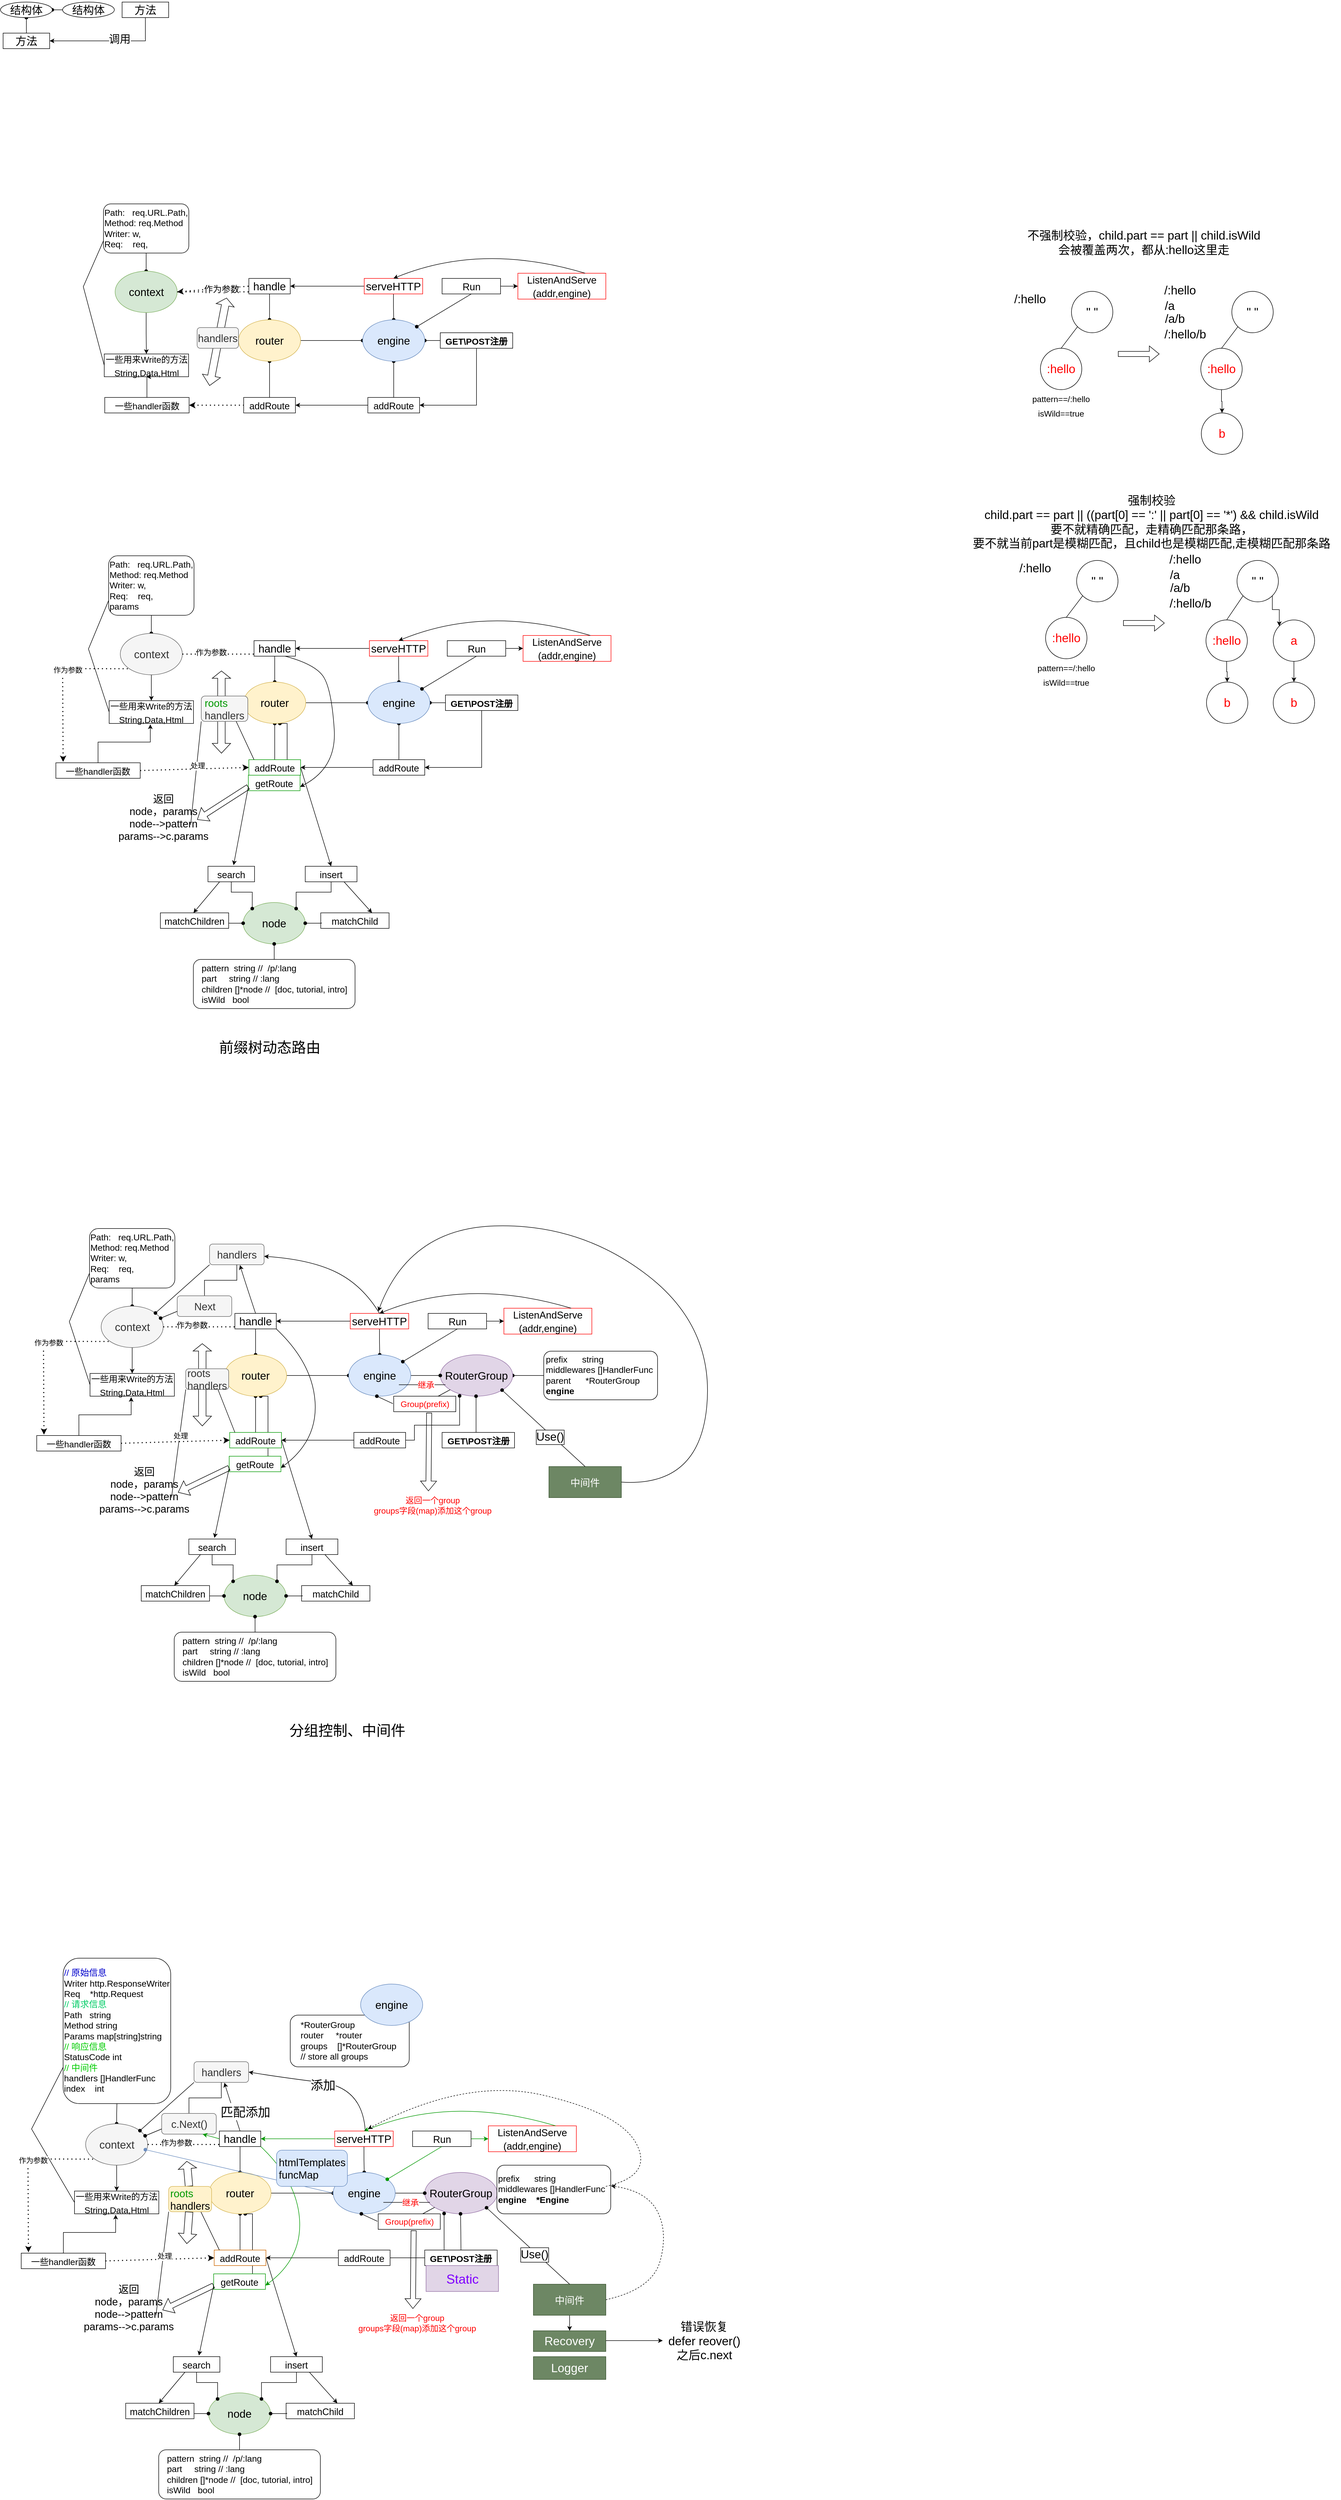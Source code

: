 <mxfile version="20.5.3" type="github" pages="2">
  <diagram id="BBmWvBnymKctrQ3piECR" name="第 1 页">
    <mxGraphModel dx="2947" dy="942" grid="1" gridSize="10" guides="1" tooltips="1" connect="1" arrows="1" fold="1" page="1" pageScale="1" pageWidth="827" pageHeight="1169" math="0" shadow="0">
      <root>
        <mxCell id="0" />
        <mxCell id="1" parent="0" />
        <mxCell id="XY5Rfa_UpzDAay3s06gO-150" value="" style="edgeStyle=orthogonalEdgeStyle;rounded=0;orthogonalLoop=1;jettySize=auto;html=1;fontSize=21;startArrow=oval;startFill=1;endArrow=none;endFill=0;entryX=0.75;entryY=0;entryDx=0;entryDy=0;" parent="1" target="XY5Rfa_UpzDAay3s06gO-118" edge="1">
          <mxGeometry relative="1" as="geometry">
            <mxPoint x="-580.0" y="1424" as="sourcePoint" />
            <mxPoint x="-580.0" y="1494" as="targetPoint" />
            <Array as="points">
              <mxPoint x="-566" y="1424" />
            </Array>
          </mxGeometry>
        </mxCell>
        <mxCell id="XY5Rfa_UpzDAay3s06gO-114" value="" style="shape=flexArrow;endArrow=classic;startArrow=classic;html=1;rounded=0;strokeWidth=1;fontSize=20;width=14.483;endSize=4.434;" parent="1" edge="1">
          <mxGeometry width="100" height="100" relative="1" as="geometry">
            <mxPoint x="-716" y="771.5" as="sourcePoint" />
            <mxPoint x="-683" y="601.5" as="targetPoint" />
          </mxGeometry>
        </mxCell>
        <mxCell id="XY5Rfa_UpzDAay3s06gO-60" value="" style="edgeStyle=orthogonalEdgeStyle;rounded=0;orthogonalLoop=1;jettySize=auto;html=1;fontSize=17;startArrow=none;startFill=0;endArrow=classic;endFill=1;" parent="1" source="XY5Rfa_UpzDAay3s06gO-1" target="XY5Rfa_UpzDAay3s06gO-59" edge="1">
          <mxGeometry relative="1" as="geometry" />
        </mxCell>
        <mxCell id="XY5Rfa_UpzDAay3s06gO-71" value="" style="edgeStyle=orthogonalEdgeStyle;rounded=0;orthogonalLoop=1;jettySize=auto;html=1;fontSize=17;startArrow=oval;startFill=1;endArrow=none;endFill=0;" parent="1" source="XY5Rfa_UpzDAay3s06gO-1" target="XY5Rfa_UpzDAay3s06gO-70" edge="1">
          <mxGeometry relative="1" as="geometry" />
        </mxCell>
        <mxCell id="XY5Rfa_UpzDAay3s06gO-1" value="&lt;font style=&quot;font-size: 21px;&quot;&gt;context&lt;/font&gt;" style="ellipse;whiteSpace=wrap;html=1;fillColor=#d5e8d4;strokeColor=#82b366;" parent="1" vertex="1">
          <mxGeometry x="-898.5" y="550" width="120" height="80" as="geometry" />
        </mxCell>
        <mxCell id="XY5Rfa_UpzDAay3s06gO-26" value="" style="edgeStyle=orthogonalEdgeStyle;rounded=0;orthogonalLoop=1;jettySize=auto;html=1;fontSize=21;startArrow=none;startFill=0;endArrow=oval;endFill=1;exitX=0.5;exitY=1;exitDx=0;exitDy=0;entryX=0.5;entryY=0;entryDx=0;entryDy=0;" parent="1" source="XY5Rfa_UpzDAay3s06gO-24" target="XY5Rfa_UpzDAay3s06gO-3" edge="1">
          <mxGeometry relative="1" as="geometry">
            <mxPoint x="-240" y="589" as="targetPoint" />
            <Array as="points">
              <mxPoint x="-360" y="619" />
              <mxPoint x="-360" y="619" />
            </Array>
          </mxGeometry>
        </mxCell>
        <mxCell id="XY5Rfa_UpzDAay3s06gO-30" value="" style="edgeStyle=orthogonalEdgeStyle;rounded=0;orthogonalLoop=1;jettySize=auto;html=1;fontSize=21;startArrow=oval;startFill=1;endArrow=none;endFill=0;" parent="1" source="XY5Rfa_UpzDAay3s06gO-3" target="XY5Rfa_UpzDAay3s06gO-27" edge="1">
          <mxGeometry relative="1" as="geometry" />
        </mxCell>
        <mxCell id="XY5Rfa_UpzDAay3s06gO-31" value="" style="edgeStyle=orthogonalEdgeStyle;rounded=0;orthogonalLoop=1;jettySize=auto;html=1;fontSize=21;startArrow=oval;startFill=1;endArrow=none;endFill=0;" parent="1" source="XY5Rfa_UpzDAay3s06gO-3" target="XY5Rfa_UpzDAay3s06gO-17" edge="1">
          <mxGeometry relative="1" as="geometry" />
        </mxCell>
        <mxCell id="XY5Rfa_UpzDAay3s06gO-33" style="edgeStyle=orthogonalEdgeStyle;rounded=0;orthogonalLoop=1;jettySize=auto;html=1;exitX=0;exitY=0.5;exitDx=0;exitDy=0;entryX=1;entryY=0.5;entryDx=0;entryDy=0;fontSize=21;startArrow=oval;startFill=1;endArrow=none;endFill=0;" parent="1" source="XY5Rfa_UpzDAay3s06gO-3" target="XY5Rfa_UpzDAay3s06gO-7" edge="1">
          <mxGeometry relative="1" as="geometry" />
        </mxCell>
        <mxCell id="XY5Rfa_UpzDAay3s06gO-3" value="&lt;font style=&quot;font-size: 21px;&quot;&gt;engine&lt;/font&gt;" style="ellipse;whiteSpace=wrap;html=1;fillColor=#dae8fc;strokeColor=#6c8ebf;" parent="1" vertex="1">
          <mxGeometry x="-420" y="644" width="120" height="80" as="geometry" />
        </mxCell>
        <mxCell id="XY5Rfa_UpzDAay3s06gO-19" value="" style="edgeStyle=orthogonalEdgeStyle;rounded=0;orthogonalLoop=1;jettySize=auto;html=1;fontSize=21;startArrow=none;startFill=0;endArrow=oval;endFill=1;exitX=0.5;exitY=1;exitDx=0;exitDy=0;entryX=0.5;entryY=0;entryDx=0;entryDy=0;" parent="1" source="XY5Rfa_UpzDAay3s06gO-9" target="XY5Rfa_UpzDAay3s06gO-7" edge="1">
          <mxGeometry relative="1" as="geometry">
            <mxPoint x="-520" y="644" as="targetPoint" />
          </mxGeometry>
        </mxCell>
        <mxCell id="XY5Rfa_UpzDAay3s06gO-32" value="" style="edgeStyle=orthogonalEdgeStyle;rounded=0;orthogonalLoop=1;jettySize=auto;html=1;fontSize=21;startArrow=oval;startFill=1;endArrow=none;endFill=0;" parent="1" source="XY5Rfa_UpzDAay3s06gO-7" target="XY5Rfa_UpzDAay3s06gO-21" edge="1">
          <mxGeometry relative="1" as="geometry" />
        </mxCell>
        <mxCell id="XY5Rfa_UpzDAay3s06gO-7" value="&lt;font style=&quot;font-size: 21px;&quot;&gt;router&lt;/font&gt;" style="ellipse;whiteSpace=wrap;html=1;fontSize=15;fillColor=#fff2cc;strokeColor=#d6b656;" parent="1" vertex="1">
          <mxGeometry x="-660" y="644" width="120" height="80" as="geometry" />
        </mxCell>
        <mxCell id="XY5Rfa_UpzDAay3s06gO-9" value="handle" style="rounded=0;whiteSpace=wrap;html=1;fontSize=21;" parent="1" vertex="1">
          <mxGeometry x="-640" y="564" width="80" height="30" as="geometry" />
        </mxCell>
        <mxCell id="XY5Rfa_UpzDAay3s06gO-15" value="" style="endArrow=none;dashed=1;html=1;dashPattern=1 3;strokeWidth=2;rounded=0;fontSize=21;" parent="1" source="XY5Rfa_UpzDAay3s06gO-1" edge="1">
          <mxGeometry width="50" height="50" relative="1" as="geometry">
            <mxPoint x="-760" y="664" as="sourcePoint" />
            <mxPoint x="-640" y="590" as="targetPoint" />
          </mxGeometry>
        </mxCell>
        <mxCell id="XY5Rfa_UpzDAay3s06gO-16" value="" style="endArrow=classic;html=1;rounded=0;fontSize=21;exitX=0;exitY=0.5;exitDx=0;exitDy=0;entryX=1;entryY=0.5;entryDx=0;entryDy=0;" parent="1" source="XY5Rfa_UpzDAay3s06gO-24" target="XY5Rfa_UpzDAay3s06gO-9" edge="1">
          <mxGeometry width="50" height="50" relative="1" as="geometry">
            <mxPoint x="-440" y="674" as="sourcePoint" />
            <mxPoint x="-490" y="604" as="targetPoint" />
          </mxGeometry>
        </mxCell>
        <mxCell id="XY5Rfa_UpzDAay3s06gO-17" value="&lt;font style=&quot;font-size: 18px;&quot;&gt;addRoute&lt;/font&gt;" style="rounded=0;whiteSpace=wrap;html=1;fontSize=21;" parent="1" vertex="1">
          <mxGeometry x="-410" y="794" width="100" height="30" as="geometry" />
        </mxCell>
        <mxCell id="XY5Rfa_UpzDAay3s06gO-21" value="&lt;font style=&quot;font-size: 18px;&quot;&gt;addRoute&lt;/font&gt;" style="rounded=0;whiteSpace=wrap;html=1;fontSize=21;" parent="1" vertex="1">
          <mxGeometry x="-650" y="794" width="100" height="30" as="geometry" />
        </mxCell>
        <mxCell id="XY5Rfa_UpzDAay3s06gO-24" value="serveHTTP" style="rounded=0;whiteSpace=wrap;html=1;fontSize=21;strokeColor=#FF0000;" parent="1" vertex="1">
          <mxGeometry x="-417" y="564" width="113" height="30" as="geometry" />
        </mxCell>
        <mxCell id="XY5Rfa_UpzDAay3s06gO-27" value="&lt;font style=&quot;font-size: 17px;&quot;&gt;&lt;b&gt;GET\POST注册&lt;/b&gt;&lt;/font&gt;" style="rounded=0;whiteSpace=wrap;html=1;fontSize=21;strokeWidth=1;" parent="1" vertex="1">
          <mxGeometry x="-270" y="669" width="140" height="30" as="geometry" />
        </mxCell>
        <mxCell id="XY5Rfa_UpzDAay3s06gO-37" style="edgeStyle=orthogonalEdgeStyle;rounded=0;orthogonalLoop=1;jettySize=auto;html=1;exitX=0.5;exitY=1;exitDx=0;exitDy=0;entryX=0.5;entryY=0;entryDx=0;entryDy=0;fontSize=21;startArrow=oval;startFill=1;endArrow=none;endFill=0;" parent="1" source="XY5Rfa_UpzDAay3s06gO-34" target="XY5Rfa_UpzDAay3s06gO-35" edge="1">
          <mxGeometry relative="1" as="geometry" />
        </mxCell>
        <mxCell id="XY5Rfa_UpzDAay3s06gO-38" style="edgeStyle=orthogonalEdgeStyle;rounded=0;orthogonalLoop=1;jettySize=auto;html=1;exitX=1;exitY=0.5;exitDx=0;exitDy=0;entryX=0;entryY=0;entryDx=0;entryDy=0;fontSize=21;startArrow=oval;startFill=1;endArrow=none;endFill=0;" parent="1" source="XY5Rfa_UpzDAay3s06gO-34" target="XY5Rfa_UpzDAay3s06gO-36" edge="1">
          <mxGeometry relative="1" as="geometry" />
        </mxCell>
        <mxCell id="XY5Rfa_UpzDAay3s06gO-34" value="结构体" style="ellipse;whiteSpace=wrap;html=1;fontSize=21;" parent="1" vertex="1">
          <mxGeometry x="-1120" y="30" width="100" height="30" as="geometry" />
        </mxCell>
        <mxCell id="XY5Rfa_UpzDAay3s06gO-35" value="方法" style="rounded=0;whiteSpace=wrap;html=1;fontSize=21;" parent="1" vertex="1">
          <mxGeometry x="-1115" y="90" width="90" height="30" as="geometry" />
        </mxCell>
        <mxCell id="XY5Rfa_UpzDAay3s06gO-39" style="edgeStyle=orthogonalEdgeStyle;rounded=0;orthogonalLoop=1;jettySize=auto;html=1;entryX=1;entryY=0.5;entryDx=0;entryDy=0;fontSize=21;startArrow=none;startFill=0;endArrow=classic;endFill=1;exitX=0.5;exitY=1;exitDx=0;exitDy=0;" parent="1" source="XY5Rfa_UpzDAay3s06gO-41" target="XY5Rfa_UpzDAay3s06gO-35" edge="1">
          <mxGeometry relative="1" as="geometry">
            <mxPoint x="-830" y="80" as="sourcePoint" />
            <Array as="points">
              <mxPoint x="-840" y="105" />
            </Array>
          </mxGeometry>
        </mxCell>
        <mxCell id="XY5Rfa_UpzDAay3s06gO-40" value="调用" style="edgeLabel;html=1;align=center;verticalAlign=middle;resizable=0;points=[];fontSize=21;" parent="XY5Rfa_UpzDAay3s06gO-39" vertex="1" connectable="0">
          <mxGeometry x="-0.167" y="-4" relative="1" as="geometry">
            <mxPoint x="1" as="offset" />
          </mxGeometry>
        </mxCell>
        <mxCell id="XY5Rfa_UpzDAay3s06gO-36" value="结构体" style="ellipse;whiteSpace=wrap;html=1;fontSize=21;" parent="1" vertex="1">
          <mxGeometry x="-1000" y="30" width="100" height="30" as="geometry" />
        </mxCell>
        <mxCell id="XY5Rfa_UpzDAay3s06gO-41" value="方法" style="rounded=0;whiteSpace=wrap;html=1;fontSize=21;" parent="1" vertex="1">
          <mxGeometry x="-885" y="30" width="90" height="30" as="geometry" />
        </mxCell>
        <mxCell id="XY5Rfa_UpzDAay3s06gO-43" value="" style="endArrow=classic;html=1;rounded=0;fontSize=21;exitX=0.5;exitY=1;exitDx=0;exitDy=0;entryX=1;entryY=0.5;entryDx=0;entryDy=0;" parent="1" source="XY5Rfa_UpzDAay3s06gO-27" target="XY5Rfa_UpzDAay3s06gO-17" edge="1">
          <mxGeometry width="50" height="50" relative="1" as="geometry">
            <mxPoint x="-138.25" y="764" as="sourcePoint" />
            <mxPoint x="-281.75" y="809" as="targetPoint" />
            <Array as="points">
              <mxPoint x="-200" y="809" />
            </Array>
          </mxGeometry>
        </mxCell>
        <mxCell id="XY5Rfa_UpzDAay3s06gO-52" value="" style="edgeStyle=orthogonalEdgeStyle;rounded=0;orthogonalLoop=1;jettySize=auto;html=1;fontSize=19;startArrow=none;startFill=0;endArrow=classic;endFill=1;" parent="1" source="XY5Rfa_UpzDAay3s06gO-45" target="XY5Rfa_UpzDAay3s06gO-51" edge="1">
          <mxGeometry relative="1" as="geometry" />
        </mxCell>
        <mxCell id="XY5Rfa_UpzDAay3s06gO-45" value="&lt;font style=&quot;font-size: 19px;&quot;&gt;Run&lt;/font&gt;" style="rounded=0;whiteSpace=wrap;html=1;fontSize=21;" parent="1" vertex="1">
          <mxGeometry x="-266.5" y="564" width="113" height="30" as="geometry" />
        </mxCell>
        <mxCell id="XY5Rfa_UpzDAay3s06gO-50" value="" style="endArrow=none;html=1;rounded=0;fontSize=21;entryX=0.5;entryY=1;entryDx=0;entryDy=0;startArrow=oval;startFill=1;" parent="1" source="XY5Rfa_UpzDAay3s06gO-3" target="XY5Rfa_UpzDAay3s06gO-45" edge="1">
          <mxGeometry width="50" height="50" relative="1" as="geometry">
            <mxPoint x="-280" y="654" as="sourcePoint" />
            <mxPoint x="-230" y="604" as="targetPoint" />
          </mxGeometry>
        </mxCell>
        <mxCell id="XY5Rfa_UpzDAay3s06gO-51" value="&lt;font style=&quot;font-size: 19px;&quot;&gt;ListenAndServe&lt;br&gt;(addr,engine)&lt;br&gt;&lt;/font&gt;" style="rounded=0;whiteSpace=wrap;html=1;fontSize=21;strokeColor=#FF0000;" parent="1" vertex="1">
          <mxGeometry x="-120" y="554" width="170" height="50" as="geometry" />
        </mxCell>
        <mxCell id="XY5Rfa_UpzDAay3s06gO-54" value="" style="curved=1;endArrow=classic;html=1;rounded=0;fontSize=17;entryX=0.5;entryY=0;entryDx=0;entryDy=0;" parent="1" source="XY5Rfa_UpzDAay3s06gO-51" target="XY5Rfa_UpzDAay3s06gO-24" edge="1">
          <mxGeometry width="50" height="50" relative="1" as="geometry">
            <mxPoint x="-20" y="554" as="sourcePoint" />
            <mxPoint x="10" y="504" as="targetPoint" />
            <Array as="points">
              <mxPoint x="10" y="554" />
              <mxPoint x="-190" y="494" />
            </Array>
          </mxGeometry>
        </mxCell>
        <mxCell id="XY5Rfa_UpzDAay3s06gO-58" value="" style="endArrow=classic;html=1;rounded=0;fontSize=18;entryX=1;entryY=0.5;entryDx=0;entryDy=0;exitX=0;exitY=0.5;exitDx=0;exitDy=0;" parent="1" source="XY5Rfa_UpzDAay3s06gO-17" target="XY5Rfa_UpzDAay3s06gO-21" edge="1">
          <mxGeometry width="50" height="50" relative="1" as="geometry">
            <mxPoint x="-500" y="804" as="sourcePoint" />
            <mxPoint x="-450" y="754" as="targetPoint" />
          </mxGeometry>
        </mxCell>
        <mxCell id="XY5Rfa_UpzDAay3s06gO-59" value="&lt;font style=&quot;font-size: 17px;&quot;&gt;一些用来Write的方法&lt;br&gt;String,Data,Html&lt;br&gt;&lt;/font&gt;" style="rounded=0;whiteSpace=wrap;html=1;fontSize=21;" parent="1" vertex="1">
          <mxGeometry x="-919.5" y="710" width="163" height="44" as="geometry" />
        </mxCell>
        <mxCell id="XY5Rfa_UpzDAay3s06gO-61" value="&lt;font style=&quot;font-size: 17px;&quot;&gt;一些handler函数&lt;/font&gt;" style="rounded=0;whiteSpace=wrap;html=1;fontSize=21;" parent="1" vertex="1">
          <mxGeometry x="-918.5" y="794" width="163" height="30" as="geometry" />
        </mxCell>
        <mxCell id="XY5Rfa_UpzDAay3s06gO-62" value="" style="endArrow=none;dashed=1;html=1;dashPattern=1 3;strokeWidth=2;rounded=0;fontSize=21;entryX=0;entryY=0.5;entryDx=0;entryDy=0;startArrow=classic;startFill=1;exitX=1;exitY=0.5;exitDx=0;exitDy=0;" parent="1" source="XY5Rfa_UpzDAay3s06gO-61" target="XY5Rfa_UpzDAay3s06gO-21" edge="1">
          <mxGeometry width="50" height="50" relative="1" as="geometry">
            <mxPoint x="-719.133" y="909.995" as="sourcePoint" />
            <mxPoint x="-550" y="832.73" as="targetPoint" />
          </mxGeometry>
        </mxCell>
        <mxCell id="XY5Rfa_UpzDAay3s06gO-63" value="" style="edgeStyle=orthogonalEdgeStyle;rounded=0;orthogonalLoop=1;jettySize=auto;html=1;fontSize=17;startArrow=none;startFill=0;endArrow=classic;endFill=1;exitX=0.5;exitY=0;exitDx=0;exitDy=0;entryX=0.5;entryY=1;entryDx=0;entryDy=0;" parent="1" source="XY5Rfa_UpzDAay3s06gO-61" target="XY5Rfa_UpzDAay3s06gO-59" edge="1">
          <mxGeometry relative="1" as="geometry">
            <mxPoint x="-918.5" y="860" as="sourcePoint" />
            <mxPoint x="-830" y="760" as="targetPoint" />
            <Array as="points">
              <mxPoint x="-837" y="770" />
              <mxPoint x="-837" y="770" />
            </Array>
          </mxGeometry>
        </mxCell>
        <mxCell id="XY5Rfa_UpzDAay3s06gO-70" value="&lt;div style=&quot;text-align: left;&quot;&gt;&lt;span style=&quot;background-color: initial;&quot;&gt;Path:&amp;nbsp; &amp;nbsp;req.URL.Path,&lt;/span&gt;&lt;br&gt;&lt;/div&gt;&lt;div style=&quot;text-align: left;&quot;&gt;Method: req.Method&lt;/div&gt;&lt;div style=&quot;text-align: left;&quot;&gt;&lt;div&gt;Writer: w,&lt;/div&gt;&lt;div&gt;Req:&amp;nbsp; &amp;nbsp; req,&lt;/div&gt;&lt;/div&gt;" style="rounded=1;whiteSpace=wrap;html=1;strokeColor=#000000;strokeWidth=1;fontSize=17;" parent="1" vertex="1">
          <mxGeometry x="-921" y="420" width="165" height="95" as="geometry" />
        </mxCell>
        <mxCell id="XY5Rfa_UpzDAay3s06gO-72" value="" style="endArrow=none;dashed=1;html=1;dashPattern=1 3;strokeWidth=2;rounded=0;fontSize=21;entryX=0;entryY=0.5;entryDx=0;entryDy=0;exitX=1;exitY=0.5;exitDx=0;exitDy=0;startArrow=classic;startFill=1;" parent="1" source="XY5Rfa_UpzDAay3s06gO-1" target="XY5Rfa_UpzDAay3s06gO-9" edge="1">
          <mxGeometry width="50" height="50" relative="1" as="geometry">
            <mxPoint x="-798.5" y="530" as="sourcePoint" />
            <mxPoint x="-660" y="530" as="targetPoint" />
          </mxGeometry>
        </mxCell>
        <mxCell id="XY5Rfa_UpzDAay3s06gO-77" value="作为参数" style="edgeLabel;html=1;align=center;verticalAlign=middle;resizable=0;points=[];fontSize=17;" parent="XY5Rfa_UpzDAay3s06gO-72" vertex="1" connectable="0">
          <mxGeometry x="0.229" y="-4" relative="1" as="geometry">
            <mxPoint y="-1" as="offset" />
          </mxGeometry>
        </mxCell>
        <mxCell id="XY5Rfa_UpzDAay3s06gO-75" value="" style="endArrow=none;html=1;strokeWidth=1;rounded=0;fontSize=21;entryX=0;entryY=0.5;entryDx=0;entryDy=0;exitX=0;exitY=0.75;exitDx=0;exitDy=0;" parent="1" source="XY5Rfa_UpzDAay3s06gO-70" target="XY5Rfa_UpzDAay3s06gO-59" edge="1">
          <mxGeometry width="50" height="50" relative="1" as="geometry">
            <mxPoint x="-963.925" y="612.494" as="sourcePoint" />
            <mxPoint x="-870.75" y="643.17" as="targetPoint" />
            <Array as="points">
              <mxPoint x="-960" y="580" />
            </Array>
          </mxGeometry>
        </mxCell>
        <mxCell id="XY5Rfa_UpzDAay3s06gO-78" value="" style="edgeStyle=orthogonalEdgeStyle;rounded=0;orthogonalLoop=1;jettySize=auto;html=1;fontSize=17;startArrow=none;startFill=0;endArrow=classic;endFill=1;" parent="1" source="XY5Rfa_UpzDAay3s06gO-80" target="XY5Rfa_UpzDAay3s06gO-103" edge="1">
          <mxGeometry relative="1" as="geometry" />
        </mxCell>
        <mxCell id="XY5Rfa_UpzDAay3s06gO-79" value="" style="edgeStyle=orthogonalEdgeStyle;rounded=0;orthogonalLoop=1;jettySize=auto;html=1;fontSize=17;startArrow=oval;startFill=1;endArrow=none;endFill=0;" parent="1" source="XY5Rfa_UpzDAay3s06gO-80" target="XY5Rfa_UpzDAay3s06gO-107" edge="1">
          <mxGeometry relative="1" as="geometry" />
        </mxCell>
        <mxCell id="XY5Rfa_UpzDAay3s06gO-80" value="&lt;font style=&quot;font-size: 21px;&quot;&gt;context&lt;/font&gt;" style="ellipse;whiteSpace=wrap;html=1;fillColor=#f5f5f5;strokeColor=#666666;fontColor=#333333;" parent="1" vertex="1">
          <mxGeometry x="-888.5" y="1250" width="120" height="80" as="geometry" />
        </mxCell>
        <mxCell id="XY5Rfa_UpzDAay3s06gO-81" value="" style="edgeStyle=orthogonalEdgeStyle;rounded=0;orthogonalLoop=1;jettySize=auto;html=1;fontSize=21;startArrow=none;startFill=0;endArrow=oval;endFill=1;exitX=0.5;exitY=1;exitDx=0;exitDy=0;entryX=0.5;entryY=0;entryDx=0;entryDy=0;" parent="1" source="XY5Rfa_UpzDAay3s06gO-94" target="XY5Rfa_UpzDAay3s06gO-85" edge="1">
          <mxGeometry relative="1" as="geometry">
            <mxPoint x="-230" y="1289" as="targetPoint" />
            <Array as="points">
              <mxPoint x="-350" y="1319" />
              <mxPoint x="-350" y="1319" />
            </Array>
          </mxGeometry>
        </mxCell>
        <mxCell id="XY5Rfa_UpzDAay3s06gO-82" value="" style="edgeStyle=orthogonalEdgeStyle;rounded=0;orthogonalLoop=1;jettySize=auto;html=1;fontSize=21;startArrow=oval;startFill=1;endArrow=none;endFill=0;" parent="1" source="XY5Rfa_UpzDAay3s06gO-85" target="XY5Rfa_UpzDAay3s06gO-95" edge="1">
          <mxGeometry relative="1" as="geometry" />
        </mxCell>
        <mxCell id="XY5Rfa_UpzDAay3s06gO-83" value="" style="edgeStyle=orthogonalEdgeStyle;rounded=0;orthogonalLoop=1;jettySize=auto;html=1;fontSize=21;startArrow=oval;startFill=1;endArrow=none;endFill=0;" parent="1" source="XY5Rfa_UpzDAay3s06gO-85" target="XY5Rfa_UpzDAay3s06gO-92" edge="1">
          <mxGeometry relative="1" as="geometry" />
        </mxCell>
        <mxCell id="XY5Rfa_UpzDAay3s06gO-84" style="edgeStyle=orthogonalEdgeStyle;rounded=0;orthogonalLoop=1;jettySize=auto;html=1;exitX=0;exitY=0.5;exitDx=0;exitDy=0;entryX=1;entryY=0.5;entryDx=0;entryDy=0;fontSize=21;startArrow=oval;startFill=1;endArrow=none;endFill=0;" parent="1" source="XY5Rfa_UpzDAay3s06gO-85" target="XY5Rfa_UpzDAay3s06gO-88" edge="1">
          <mxGeometry relative="1" as="geometry" />
        </mxCell>
        <mxCell id="XY5Rfa_UpzDAay3s06gO-85" value="&lt;font style=&quot;font-size: 21px;&quot;&gt;engine&lt;/font&gt;" style="ellipse;whiteSpace=wrap;html=1;fillColor=#dae8fc;strokeColor=#6c8ebf;" parent="1" vertex="1">
          <mxGeometry x="-410" y="1344" width="120" height="80" as="geometry" />
        </mxCell>
        <mxCell id="XY5Rfa_UpzDAay3s06gO-86" value="" style="edgeStyle=orthogonalEdgeStyle;rounded=0;orthogonalLoop=1;jettySize=auto;html=1;fontSize=21;startArrow=none;startFill=0;endArrow=oval;endFill=1;exitX=0.5;exitY=1;exitDx=0;exitDy=0;entryX=0.5;entryY=0;entryDx=0;entryDy=0;" parent="1" source="XY5Rfa_UpzDAay3s06gO-89" target="XY5Rfa_UpzDAay3s06gO-88" edge="1">
          <mxGeometry relative="1" as="geometry">
            <mxPoint x="-510" y="1344" as="targetPoint" />
          </mxGeometry>
        </mxCell>
        <mxCell id="XY5Rfa_UpzDAay3s06gO-87" value="" style="edgeStyle=orthogonalEdgeStyle;rounded=0;orthogonalLoop=1;jettySize=auto;html=1;fontSize=21;startArrow=oval;startFill=1;endArrow=none;endFill=0;" parent="1" source="XY5Rfa_UpzDAay3s06gO-88" target="XY5Rfa_UpzDAay3s06gO-93" edge="1">
          <mxGeometry relative="1" as="geometry" />
        </mxCell>
        <mxCell id="XY5Rfa_UpzDAay3s06gO-88" value="&lt;font style=&quot;font-size: 21px;&quot;&gt;router&lt;/font&gt;" style="ellipse;whiteSpace=wrap;html=1;fontSize=15;fillColor=#fff2cc;strokeColor=#d6b656;" parent="1" vertex="1">
          <mxGeometry x="-650" y="1344" width="120" height="80" as="geometry" />
        </mxCell>
        <mxCell id="XY5Rfa_UpzDAay3s06gO-89" value="handle" style="rounded=0;whiteSpace=wrap;html=1;fontSize=21;" parent="1" vertex="1">
          <mxGeometry x="-630" y="1264" width="80" height="30" as="geometry" />
        </mxCell>
        <mxCell id="XY5Rfa_UpzDAay3s06gO-90" value="" style="endArrow=none;dashed=1;html=1;dashPattern=1 3;strokeWidth=2;rounded=0;fontSize=21;" parent="1" source="XY5Rfa_UpzDAay3s06gO-80" edge="1">
          <mxGeometry width="50" height="50" relative="1" as="geometry">
            <mxPoint x="-750" y="1364" as="sourcePoint" />
            <mxPoint x="-630" y="1290" as="targetPoint" />
          </mxGeometry>
        </mxCell>
        <mxCell id="XY5Rfa_UpzDAay3s06gO-143" value="作为参数" style="edgeLabel;html=1;align=center;verticalAlign=middle;resizable=0;points=[];fontSize=15;" parent="XY5Rfa_UpzDAay3s06gO-90" vertex="1" connectable="0">
          <mxGeometry x="-0.209" y="4" relative="1" as="geometry">
            <mxPoint as="offset" />
          </mxGeometry>
        </mxCell>
        <mxCell id="XY5Rfa_UpzDAay3s06gO-91" value="" style="endArrow=classic;html=1;rounded=0;fontSize=21;exitX=0;exitY=0.5;exitDx=0;exitDy=0;entryX=1;entryY=0.5;entryDx=0;entryDy=0;" parent="1" source="XY5Rfa_UpzDAay3s06gO-94" target="XY5Rfa_UpzDAay3s06gO-89" edge="1">
          <mxGeometry width="50" height="50" relative="1" as="geometry">
            <mxPoint x="-430" y="1374" as="sourcePoint" />
            <mxPoint x="-480" y="1304" as="targetPoint" />
          </mxGeometry>
        </mxCell>
        <mxCell id="XY5Rfa_UpzDAay3s06gO-92" value="&lt;font style=&quot;font-size: 18px;&quot;&gt;addRoute&lt;/font&gt;" style="rounded=0;whiteSpace=wrap;html=1;fontSize=21;" parent="1" vertex="1">
          <mxGeometry x="-400" y="1494" width="100" height="30" as="geometry" />
        </mxCell>
        <mxCell id="XY5Rfa_UpzDAay3s06gO-93" value="&lt;font style=&quot;font-size: 18px;&quot;&gt;addRoute&lt;/font&gt;" style="rounded=0;whiteSpace=wrap;html=1;fontSize=21;strokeColor=#009900;" parent="1" vertex="1">
          <mxGeometry x="-640" y="1494" width="100" height="30" as="geometry" />
        </mxCell>
        <mxCell id="XY5Rfa_UpzDAay3s06gO-94" value="serveHTTP" style="rounded=0;whiteSpace=wrap;html=1;fontSize=21;strokeColor=#FF0000;" parent="1" vertex="1">
          <mxGeometry x="-407" y="1264" width="113" height="30" as="geometry" />
        </mxCell>
        <mxCell id="XY5Rfa_UpzDAay3s06gO-95" value="&lt;font style=&quot;font-size: 17px;&quot;&gt;&lt;b&gt;GET\POST注册&lt;/b&gt;&lt;/font&gt;" style="rounded=0;whiteSpace=wrap;html=1;fontSize=21;strokeWidth=1;" parent="1" vertex="1">
          <mxGeometry x="-260" y="1369" width="140" height="30" as="geometry" />
        </mxCell>
        <mxCell id="XY5Rfa_UpzDAay3s06gO-96" value="" style="endArrow=classic;html=1;rounded=0;fontSize=21;exitX=0.5;exitY=1;exitDx=0;exitDy=0;entryX=1;entryY=0.5;entryDx=0;entryDy=0;" parent="1" source="XY5Rfa_UpzDAay3s06gO-95" target="XY5Rfa_UpzDAay3s06gO-92" edge="1">
          <mxGeometry width="50" height="50" relative="1" as="geometry">
            <mxPoint x="-128.25" y="1464" as="sourcePoint" />
            <mxPoint x="-271.75" y="1509" as="targetPoint" />
            <Array as="points">
              <mxPoint x="-190" y="1509" />
            </Array>
          </mxGeometry>
        </mxCell>
        <mxCell id="XY5Rfa_UpzDAay3s06gO-97" value="" style="edgeStyle=orthogonalEdgeStyle;rounded=0;orthogonalLoop=1;jettySize=auto;html=1;fontSize=19;startArrow=none;startFill=0;endArrow=classic;endFill=1;" parent="1" source="XY5Rfa_UpzDAay3s06gO-98" target="XY5Rfa_UpzDAay3s06gO-100" edge="1">
          <mxGeometry relative="1" as="geometry" />
        </mxCell>
        <mxCell id="XY5Rfa_UpzDAay3s06gO-98" value="&lt;font style=&quot;font-size: 19px;&quot;&gt;Run&lt;/font&gt;" style="rounded=0;whiteSpace=wrap;html=1;fontSize=21;" parent="1" vertex="1">
          <mxGeometry x="-256.5" y="1264" width="113" height="30" as="geometry" />
        </mxCell>
        <mxCell id="XY5Rfa_UpzDAay3s06gO-99" value="" style="endArrow=none;html=1;rounded=0;fontSize=21;entryX=0.5;entryY=1;entryDx=0;entryDy=0;startArrow=oval;startFill=1;" parent="1" source="XY5Rfa_UpzDAay3s06gO-85" target="XY5Rfa_UpzDAay3s06gO-98" edge="1">
          <mxGeometry width="50" height="50" relative="1" as="geometry">
            <mxPoint x="-270" y="1354" as="sourcePoint" />
            <mxPoint x="-220" y="1304" as="targetPoint" />
          </mxGeometry>
        </mxCell>
        <mxCell id="XY5Rfa_UpzDAay3s06gO-100" value="&lt;font style=&quot;font-size: 19px;&quot;&gt;ListenAndServe&lt;br&gt;(addr,engine)&lt;br&gt;&lt;/font&gt;" style="rounded=0;whiteSpace=wrap;html=1;fontSize=21;strokeColor=#FF0000;" parent="1" vertex="1">
          <mxGeometry x="-110" y="1254" width="170" height="50" as="geometry" />
        </mxCell>
        <mxCell id="XY5Rfa_UpzDAay3s06gO-101" value="" style="curved=1;endArrow=classic;html=1;rounded=0;fontSize=17;entryX=0.5;entryY=0;entryDx=0;entryDy=0;" parent="1" source="XY5Rfa_UpzDAay3s06gO-100" target="XY5Rfa_UpzDAay3s06gO-94" edge="1">
          <mxGeometry width="50" height="50" relative="1" as="geometry">
            <mxPoint x="-10" y="1254" as="sourcePoint" />
            <mxPoint x="20" y="1204" as="targetPoint" />
            <Array as="points">
              <mxPoint x="20" y="1254" />
              <mxPoint x="-180" y="1194" />
            </Array>
          </mxGeometry>
        </mxCell>
        <mxCell id="XY5Rfa_UpzDAay3s06gO-102" value="" style="endArrow=classic;html=1;rounded=0;fontSize=18;entryX=1;entryY=0.5;entryDx=0;entryDy=0;exitX=0;exitY=0.5;exitDx=0;exitDy=0;" parent="1" source="XY5Rfa_UpzDAay3s06gO-92" target="XY5Rfa_UpzDAay3s06gO-93" edge="1">
          <mxGeometry width="50" height="50" relative="1" as="geometry">
            <mxPoint x="-490" y="1504" as="sourcePoint" />
            <mxPoint x="-440" y="1454" as="targetPoint" />
          </mxGeometry>
        </mxCell>
        <mxCell id="XY5Rfa_UpzDAay3s06gO-103" value="&lt;font style=&quot;font-size: 17px;&quot;&gt;一些用来Write的方法&lt;br&gt;String,Data,Html&lt;br&gt;&lt;/font&gt;" style="rounded=0;whiteSpace=wrap;html=1;fontSize=21;" parent="1" vertex="1">
          <mxGeometry x="-910" y="1380" width="163" height="44" as="geometry" />
        </mxCell>
        <mxCell id="XY5Rfa_UpzDAay3s06gO-104" value="&lt;font style=&quot;font-size: 17px;&quot;&gt;一些handler函数&lt;/font&gt;" style="rounded=0;whiteSpace=wrap;html=1;fontSize=21;" parent="1" vertex="1">
          <mxGeometry x="-1013" y="1500" width="163" height="30" as="geometry" />
        </mxCell>
        <mxCell id="XY5Rfa_UpzDAay3s06gO-105" value="" style="endArrow=none;dashed=1;html=1;dashPattern=1 3;strokeWidth=2;rounded=0;fontSize=21;entryX=1;entryY=0.5;entryDx=0;entryDy=0;startArrow=classic;startFill=1;exitX=0;exitY=0.5;exitDx=0;exitDy=0;" parent="1" source="XY5Rfa_UpzDAay3s06gO-93" target="XY5Rfa_UpzDAay3s06gO-104" edge="1">
          <mxGeometry width="50" height="50" relative="1" as="geometry">
            <mxPoint x="-650" y="1460" as="sourcePoint" />
            <mxPoint x="-540" y="1532.73" as="targetPoint" />
          </mxGeometry>
        </mxCell>
        <mxCell id="XY5Rfa_UpzDAay3s06gO-106" value="" style="edgeStyle=orthogonalEdgeStyle;rounded=0;orthogonalLoop=1;jettySize=auto;html=1;fontSize=17;startArrow=none;startFill=0;endArrow=classic;endFill=1;exitX=0.5;exitY=0;exitDx=0;exitDy=0;entryX=0.488;entryY=1.039;entryDx=0;entryDy=0;entryPerimeter=0;" parent="1" source="XY5Rfa_UpzDAay3s06gO-104" target="XY5Rfa_UpzDAay3s06gO-103" edge="1">
          <mxGeometry relative="1" as="geometry">
            <mxPoint x="-908.5" y="1560" as="sourcePoint" />
            <mxPoint x="-850" y="1430" as="targetPoint" />
            <Array as="points">
              <mxPoint x="-931" y="1460" />
              <mxPoint x="-830" y="1460" />
            </Array>
          </mxGeometry>
        </mxCell>
        <mxCell id="XY5Rfa_UpzDAay3s06gO-107" value="&lt;div style=&quot;text-align: left;&quot;&gt;&lt;span style=&quot;background-color: initial;&quot;&gt;Path:&amp;nbsp; &amp;nbsp;req.URL.Path,&lt;/span&gt;&lt;br&gt;&lt;/div&gt;&lt;div style=&quot;text-align: left;&quot;&gt;Method: req.Method&lt;/div&gt;&lt;div style=&quot;text-align: left;&quot;&gt;&lt;div&gt;Writer: w,&lt;/div&gt;&lt;div&gt;Req:&amp;nbsp; &amp;nbsp; req,&lt;/div&gt;&lt;div&gt;params&lt;/div&gt;&lt;/div&gt;" style="rounded=1;whiteSpace=wrap;html=1;strokeColor=#000000;strokeWidth=1;fontSize=17;" parent="1" vertex="1">
          <mxGeometry x="-911" y="1100" width="165" height="115" as="geometry" />
        </mxCell>
        <mxCell id="XY5Rfa_UpzDAay3s06gO-110" value="" style="endArrow=none;html=1;strokeWidth=1;rounded=0;fontSize=21;entryX=0;entryY=0.5;entryDx=0;entryDy=0;exitX=0;exitY=0.75;exitDx=0;exitDy=0;" parent="1" source="XY5Rfa_UpzDAay3s06gO-107" target="XY5Rfa_UpzDAay3s06gO-103" edge="1">
          <mxGeometry width="50" height="50" relative="1" as="geometry">
            <mxPoint x="-953.925" y="1312.494" as="sourcePoint" />
            <mxPoint x="-860.75" y="1343.17" as="targetPoint" />
            <Array as="points">
              <mxPoint x="-950" y="1280" />
            </Array>
          </mxGeometry>
        </mxCell>
        <mxCell id="XY5Rfa_UpzDAay3s06gO-111" value="&lt;div style=&quot;text-align: left; font-size: 20px;&quot;&gt;handlers&lt;/div&gt;" style="rounded=1;whiteSpace=wrap;html=1;strokeColor=#666666;strokeWidth=1;fontSize=20;spacing=2;fillColor=#f5f5f5;fontColor=#333333;" parent="1" vertex="1">
          <mxGeometry x="-740" y="659" width="80" height="40" as="geometry" />
        </mxCell>
        <mxCell id="XY5Rfa_UpzDAay3s06gO-115" value="&lt;font style=&quot;font-size: 21px;&quot;&gt;node&lt;/font&gt;" style="ellipse;whiteSpace=wrap;html=1;fontSize=15;fillColor=#d5e8d4;strokeColor=#82b366;" parent="1" vertex="1">
          <mxGeometry x="-651" y="1770" width="120" height="80" as="geometry" />
        </mxCell>
        <mxCell id="XY5Rfa_UpzDAay3s06gO-116" value="&lt;div style=&quot;text-align: left;&quot;&gt;&lt;div&gt;pattern&amp;nbsp; string //&amp;nbsp; /p/:lang&lt;/div&gt;&lt;div&gt;&lt;span style=&quot;&quot;&gt; &lt;/span&gt;part&amp;nbsp; &amp;nbsp; &amp;nbsp;string // :lang&lt;/div&gt;&lt;div&gt;&lt;span style=&quot;&quot;&gt; &lt;/span&gt;children []*node //&amp;nbsp; [doc, tutorial, intro]&lt;/div&gt;&lt;div&gt;&lt;span style=&quot;&quot;&gt; &lt;/span&gt;isWild&amp;nbsp; &amp;nbsp;bool&amp;nbsp;&lt;/div&gt;&lt;/div&gt;" style="rounded=1;whiteSpace=wrap;html=1;strokeColor=#000000;strokeWidth=1;fontSize=17;" parent="1" vertex="1">
          <mxGeometry x="-747.25" y="1880" width="312.5" height="95" as="geometry" />
        </mxCell>
        <mxCell id="XY5Rfa_UpzDAay3s06gO-118" value="&lt;font style=&quot;font-size: 18px;&quot;&gt;getRoute&lt;/font&gt;" style="rounded=0;whiteSpace=wrap;html=1;fontSize=21;strokeColor=#009900;" parent="1" vertex="1">
          <mxGeometry x="-641" y="1524" width="100" height="30" as="geometry" />
        </mxCell>
        <mxCell id="XY5Rfa_UpzDAay3s06gO-119" value="&lt;font style=&quot;font-size: 18px;&quot;&gt;insert&lt;/font&gt;" style="rounded=0;whiteSpace=wrap;html=1;fontSize=21;" parent="1" vertex="1">
          <mxGeometry x="-531" y="1700" width="100" height="30" as="geometry" />
        </mxCell>
        <mxCell id="XY5Rfa_UpzDAay3s06gO-120" value="&lt;font style=&quot;font-size: 18px;&quot;&gt;search&lt;/font&gt;" style="rounded=0;whiteSpace=wrap;html=1;fontSize=21;" parent="1" vertex="1">
          <mxGeometry x="-719" y="1700" width="90" height="30" as="geometry" />
        </mxCell>
        <mxCell id="XY5Rfa_UpzDAay3s06gO-121" value="" style="shape=flexArrow;endArrow=classic;startArrow=classic;html=1;rounded=0;strokeWidth=1;fontSize=20;width=14.483;endSize=4.434;" parent="1" edge="1">
          <mxGeometry width="100" height="100" relative="1" as="geometry">
            <mxPoint x="-693" y="1482" as="sourcePoint" />
            <mxPoint x="-693" y="1322" as="targetPoint" />
          </mxGeometry>
        </mxCell>
        <mxCell id="XY5Rfa_UpzDAay3s06gO-147" style="edgeStyle=orthogonalEdgeStyle;rounded=0;orthogonalLoop=1;jettySize=auto;html=1;exitX=1;exitY=0.75;exitDx=0;exitDy=0;entryX=0;entryY=0.666;entryDx=0;entryDy=0;entryPerimeter=0;strokeWidth=1;fontSize=14;startArrow=classic;startFill=1;endArrow=none;endFill=0;" parent="1" source="XY5Rfa_UpzDAay3s06gO-122" target="XY5Rfa_UpzDAay3s06gO-88" edge="1">
          <mxGeometry relative="1" as="geometry" />
        </mxCell>
        <mxCell id="XY5Rfa_UpzDAay3s06gO-122" value="&lt;div style=&quot;text-align: left; font-size: 20px;&quot;&gt;&lt;font color=&quot;#009900&quot;&gt;roots&lt;/font&gt;&lt;/div&gt;&lt;div style=&quot;text-align: left; font-size: 20px;&quot;&gt;handlers&lt;/div&gt;" style="rounded=1;whiteSpace=wrap;html=1;strokeColor=#666666;strokeWidth=1;fontSize=20;spacing=2;fillColor=#f5f5f5;fontColor=#333333;" parent="1" vertex="1">
          <mxGeometry x="-732" y="1371" width="90" height="49" as="geometry" />
        </mxCell>
        <mxCell id="XY5Rfa_UpzDAay3s06gO-123" value="" style="endArrow=classic;html=1;rounded=0;fontSize=18;exitX=0;exitY=0.75;exitDx=0;exitDy=0;entryX=0.55;entryY=-0.072;entryDx=0;entryDy=0;entryPerimeter=0;" parent="1" source="XY5Rfa_UpzDAay3s06gO-118" target="XY5Rfa_UpzDAay3s06gO-120" edge="1">
          <mxGeometry width="50" height="50" relative="1" as="geometry">
            <mxPoint x="-660" y="1580" as="sourcePoint" />
            <mxPoint x="-680" y="1580" as="targetPoint" />
          </mxGeometry>
        </mxCell>
        <mxCell id="XY5Rfa_UpzDAay3s06gO-124" value="" style="endArrow=classic;html=1;rounded=0;fontSize=18;entryX=0.5;entryY=0;entryDx=0;entryDy=0;exitX=1;exitY=0.5;exitDx=0;exitDy=0;" parent="1" source="XY5Rfa_UpzDAay3s06gO-93" target="XY5Rfa_UpzDAay3s06gO-119" edge="1">
          <mxGeometry width="50" height="50" relative="1" as="geometry">
            <mxPoint x="-540" y="1542.06" as="sourcePoint" />
            <mxPoint x="-440" y="1620" as="targetPoint" />
          </mxGeometry>
        </mxCell>
        <mxCell id="XY5Rfa_UpzDAay3s06gO-125" value="&lt;font style=&quot;font-size: 18px;&quot;&gt;matchChildren&lt;/font&gt;" style="rounded=0;whiteSpace=wrap;html=1;fontSize=21;" parent="1" vertex="1">
          <mxGeometry x="-811" y="1790" width="132" height="30" as="geometry" />
        </mxCell>
        <mxCell id="XY5Rfa_UpzDAay3s06gO-126" value="&lt;font style=&quot;font-size: 18px;&quot;&gt;matchChild&lt;/font&gt;" style="rounded=0;whiteSpace=wrap;html=1;fontSize=21;" parent="1" vertex="1">
          <mxGeometry x="-501" y="1790" width="132" height="30" as="geometry" />
        </mxCell>
        <mxCell id="XY5Rfa_UpzDAay3s06gO-127" style="edgeStyle=orthogonalEdgeStyle;rounded=0;orthogonalLoop=1;jettySize=auto;html=1;exitX=0;exitY=0.5;exitDx=0;exitDy=0;fontSize=21;startArrow=oval;startFill=1;endArrow=none;endFill=0;entryX=1;entryY=0.75;entryDx=0;entryDy=0;" parent="1" source="XY5Rfa_UpzDAay3s06gO-115" target="XY5Rfa_UpzDAay3s06gO-125" edge="1">
          <mxGeometry relative="1" as="geometry">
            <mxPoint x="-649" y="1805.14" as="sourcePoint" />
            <mxPoint x="-679" y="1804.81" as="targetPoint" />
          </mxGeometry>
        </mxCell>
        <mxCell id="XY5Rfa_UpzDAay3s06gO-128" style="edgeStyle=orthogonalEdgeStyle;rounded=0;orthogonalLoop=1;jettySize=auto;html=1;exitX=1;exitY=0.5;exitDx=0;exitDy=0;fontSize=21;startArrow=oval;startFill=1;endArrow=none;endFill=0;entryX=0.01;entryY=0.633;entryDx=0;entryDy=0;entryPerimeter=0;" parent="1" source="XY5Rfa_UpzDAay3s06gO-115" target="XY5Rfa_UpzDAay3s06gO-126" edge="1">
          <mxGeometry relative="1" as="geometry">
            <mxPoint x="-521" y="1755.19" as="sourcePoint" />
            <mxPoint x="-549" y="1750" as="targetPoint" />
          </mxGeometry>
        </mxCell>
        <mxCell id="XY5Rfa_UpzDAay3s06gO-129" style="edgeStyle=orthogonalEdgeStyle;rounded=0;orthogonalLoop=1;jettySize=auto;html=1;exitX=0;exitY=0;exitDx=0;exitDy=0;fontSize=21;startArrow=oval;startFill=1;endArrow=none;endFill=0;entryX=0.5;entryY=1;entryDx=0;entryDy=0;" parent="1" source="XY5Rfa_UpzDAay3s06gO-115" target="XY5Rfa_UpzDAay3s06gO-120" edge="1">
          <mxGeometry relative="1" as="geometry">
            <mxPoint x="-651" y="1750.0" as="sourcePoint" />
            <mxPoint x="-679" y="1752.5" as="targetPoint" />
          </mxGeometry>
        </mxCell>
        <mxCell id="XY5Rfa_UpzDAay3s06gO-130" style="edgeStyle=orthogonalEdgeStyle;rounded=0;orthogonalLoop=1;jettySize=auto;html=1;exitX=1;exitY=0;exitDx=0;exitDy=0;fontSize=21;startArrow=oval;startFill=1;endArrow=none;endFill=0;entryX=0.5;entryY=1;entryDx=0;entryDy=0;" parent="1" source="XY5Rfa_UpzDAay3s06gO-115" target="XY5Rfa_UpzDAay3s06gO-119" edge="1">
          <mxGeometry relative="1" as="geometry">
            <mxPoint x="-520.996" y="1761.716" as="sourcePoint" />
            <mxPoint x="-573.57" y="1710.0" as="targetPoint" />
          </mxGeometry>
        </mxCell>
        <mxCell id="XY5Rfa_UpzDAay3s06gO-131" value="" style="endArrow=classic;html=1;rounded=0;fontSize=18;exitX=0.25;exitY=1;exitDx=0;exitDy=0;entryX=0.55;entryY=-0.072;entryDx=0;entryDy=0;entryPerimeter=0;" parent="1" source="XY5Rfa_UpzDAay3s06gO-120" edge="1">
          <mxGeometry width="50" height="50" relative="1" as="geometry">
            <mxPoint x="-696.5" y="1708.66" as="sourcePoint" />
            <mxPoint x="-747" y="1790" as="targetPoint" />
          </mxGeometry>
        </mxCell>
        <mxCell id="XY5Rfa_UpzDAay3s06gO-132" value="" style="endArrow=classic;html=1;rounded=0;fontSize=18;exitX=0.75;exitY=1;exitDx=0;exitDy=0;entryX=0.75;entryY=0;entryDx=0;entryDy=0;" parent="1" source="XY5Rfa_UpzDAay3s06gO-119" target="XY5Rfa_UpzDAay3s06gO-126" edge="1">
          <mxGeometry width="50" height="50" relative="1" as="geometry">
            <mxPoint x="-352.5" y="1710" as="sourcePoint" />
            <mxPoint x="-391.0" y="1770" as="targetPoint" />
          </mxGeometry>
        </mxCell>
        <mxCell id="XY5Rfa_UpzDAay3s06gO-134" style="edgeStyle=orthogonalEdgeStyle;rounded=0;orthogonalLoop=1;jettySize=auto;html=1;exitX=0.5;exitY=1;exitDx=0;exitDy=0;fontSize=21;startArrow=oval;startFill=1;endArrow=none;endFill=0;entryX=0.5;entryY=0;entryDx=0;entryDy=0;" parent="1" source="XY5Rfa_UpzDAay3s06gO-115" target="XY5Rfa_UpzDAay3s06gO-116" edge="1">
          <mxGeometry relative="1" as="geometry">
            <mxPoint x="-641.0" y="1820" as="sourcePoint" />
            <mxPoint x="-669" y="1822.5" as="targetPoint" />
          </mxGeometry>
        </mxCell>
        <mxCell id="XY5Rfa_UpzDAay3s06gO-135" value="" style="curved=1;endArrow=classic;html=1;rounded=0;strokeWidth=1;fontSize=20;entryX=1;entryY=0.75;entryDx=0;entryDy=0;exitX=0.75;exitY=1;exitDx=0;exitDy=0;" parent="1" source="XY5Rfa_UpzDAay3s06gO-89" target="XY5Rfa_UpzDAay3s06gO-118" edge="1">
          <mxGeometry width="50" height="50" relative="1" as="geometry">
            <mxPoint x="-630" y="1310" as="sourcePoint" />
            <mxPoint x="-450" y="1440" as="targetPoint" />
            <Array as="points">
              <mxPoint x="-510" y="1310" />
              <mxPoint x="-480" y="1360" />
              <mxPoint x="-470" y="1510" />
            </Array>
          </mxGeometry>
        </mxCell>
        <mxCell id="XY5Rfa_UpzDAay3s06gO-136" value="" style="shape=flexArrow;endArrow=classic;html=1;rounded=0;strokeWidth=1;fontSize=20;exitX=0;exitY=0.75;exitDx=0;exitDy=0;entryX=0.81;entryY=0.667;entryDx=0;entryDy=0;entryPerimeter=0;" parent="1" source="XY5Rfa_UpzDAay3s06gO-118" target="XY5Rfa_UpzDAay3s06gO-137" edge="1">
          <mxGeometry width="50" height="50" relative="1" as="geometry">
            <mxPoint x="-650" y="1550" as="sourcePoint" />
            <mxPoint x="-710" y="1553" as="targetPoint" />
          </mxGeometry>
        </mxCell>
        <mxCell id="XY5Rfa_UpzDAay3s06gO-137" value="返回&lt;br&gt;node，params&lt;br&gt;node--&amp;gt;pattern&lt;br&gt;params--&amp;gt;c.params" style="text;html=1;strokeColor=none;fillColor=none;align=center;verticalAlign=middle;whiteSpace=wrap;rounded=0;strokeWidth=1;fontSize=20;" parent="1" vertex="1">
          <mxGeometry x="-910" y="1590" width="210" height="30" as="geometry" />
        </mxCell>
        <mxCell id="XY5Rfa_UpzDAay3s06gO-139" value="" style="endArrow=none;dashed=1;html=1;dashPattern=1 3;strokeWidth=2;rounded=0;fontSize=21;exitX=0.086;exitY=-0.058;exitDx=0;exitDy=0;startArrow=classic;startFill=1;entryX=0;entryY=1;entryDx=0;entryDy=0;exitPerimeter=0;" parent="1" source="XY5Rfa_UpzDAay3s06gO-104" target="XY5Rfa_UpzDAay3s06gO-80" edge="1">
          <mxGeometry width="50" height="50" relative="1" as="geometry">
            <mxPoint x="-974" y="1471.5" as="sourcePoint" />
            <mxPoint x="-1090" y="1360" as="targetPoint" />
            <Array as="points">
              <mxPoint x="-1000" y="1318" />
            </Array>
          </mxGeometry>
        </mxCell>
        <mxCell id="XY5Rfa_UpzDAay3s06gO-140" value="作为参数" style="edgeLabel;html=1;align=center;verticalAlign=middle;resizable=0;points=[];fontSize=14;" parent="XY5Rfa_UpzDAay3s06gO-139" vertex="1" connectable="0">
          <mxGeometry x="0.229" y="-4" relative="1" as="geometry">
            <mxPoint y="-1" as="offset" />
          </mxGeometry>
        </mxCell>
        <mxCell id="XY5Rfa_UpzDAay3s06gO-144" value="" style="endArrow=none;html=1;rounded=0;strokeWidth=1;fontSize=14;entryX=0.75;entryY=1;entryDx=0;entryDy=0;" parent="1" target="XY5Rfa_UpzDAay3s06gO-122" edge="1">
          <mxGeometry width="50" height="50" relative="1" as="geometry">
            <mxPoint x="-630" y="1494" as="sourcePoint" />
            <mxPoint x="-580" y="1444" as="targetPoint" />
          </mxGeometry>
        </mxCell>
        <mxCell id="XY5Rfa_UpzDAay3s06gO-148" value="" style="endArrow=none;html=1;rounded=0;strokeWidth=1;fontSize=14;exitX=0.75;exitY=1;exitDx=0;exitDy=0;entryX=0;entryY=1;entryDx=0;entryDy=0;" parent="1" source="XY5Rfa_UpzDAay3s06gO-137" target="XY5Rfa_UpzDAay3s06gO-122" edge="1">
          <mxGeometry width="50" height="50" relative="1" as="geometry">
            <mxPoint x="-768.5" y="1560" as="sourcePoint" />
            <mxPoint x="-732.5" y="1417" as="targetPoint" />
          </mxGeometry>
        </mxCell>
        <mxCell id="XY5Rfa_UpzDAay3s06gO-149" value="处理" style="edgeLabel;html=1;align=center;verticalAlign=middle;resizable=0;points=[];fontSize=14;" parent="XY5Rfa_UpzDAay3s06gO-148" vertex="1" connectable="0">
          <mxGeometry x="0.143" y="-2" relative="1" as="geometry">
            <mxPoint as="offset" />
          </mxGeometry>
        </mxCell>
        <mxCell id="XY5Rfa_UpzDAay3s06gO-151" value="&lt;font style=&quot;font-size: 23px;&quot;&gt;&quot; &quot;&lt;/font&gt;" style="ellipse;whiteSpace=wrap;html=1;aspect=fixed;strokeWidth=1;fontSize=14;" parent="1" vertex="1">
          <mxGeometry x="950" y="589" width="80" height="80" as="geometry" />
        </mxCell>
        <mxCell id="XY5Rfa_UpzDAay3s06gO-152" value="&lt;font color=&quot;#ff0000&quot; style=&quot;font-size: 23px;&quot;&gt;:hello&lt;/font&gt;" style="ellipse;whiteSpace=wrap;html=1;aspect=fixed;strokeWidth=1;fontSize=14;" parent="1" vertex="1">
          <mxGeometry x="890" y="699" width="80" height="80" as="geometry" />
        </mxCell>
        <mxCell id="XY5Rfa_UpzDAay3s06gO-153" value="/:hello" style="text;html=1;strokeColor=none;fillColor=none;align=center;verticalAlign=middle;whiteSpace=wrap;rounded=0;strokeWidth=1;fontSize=23;" parent="1" vertex="1">
          <mxGeometry x="840" y="589" width="60" height="30" as="geometry" />
        </mxCell>
        <mxCell id="XY5Rfa_UpzDAay3s06gO-155" value="" style="endArrow=none;html=1;rounded=0;strokeWidth=1;fontSize=23;entryX=0;entryY=1;entryDx=0;entryDy=0;exitX=0.5;exitY=0;exitDx=0;exitDy=0;" parent="1" source="XY5Rfa_UpzDAay3s06gO-152" target="XY5Rfa_UpzDAay3s06gO-151" edge="1">
          <mxGeometry width="50" height="50" relative="1" as="geometry">
            <mxPoint x="960" y="730" as="sourcePoint" />
            <mxPoint x="1010" y="680" as="targetPoint" />
          </mxGeometry>
        </mxCell>
        <mxCell id="XY5Rfa_UpzDAay3s06gO-156" value="" style="shape=flexArrow;endArrow=classic;html=1;rounded=0;strokeWidth=1;fontSize=23;fontColor=#FF0000;" parent="1" edge="1">
          <mxGeometry width="50" height="50" relative="1" as="geometry">
            <mxPoint x="1040" y="710" as="sourcePoint" />
            <mxPoint x="1120" y="710" as="targetPoint" />
          </mxGeometry>
        </mxCell>
        <mxCell id="XY5Rfa_UpzDAay3s06gO-157" value="&lt;font style=&quot;font-size: 23px;&quot;&gt;&quot; &quot;&lt;/font&gt;" style="ellipse;whiteSpace=wrap;html=1;aspect=fixed;strokeWidth=1;fontSize=14;" parent="1" vertex="1">
          <mxGeometry x="1260" y="589" width="80" height="80" as="geometry" />
        </mxCell>
        <mxCell id="XY5Rfa_UpzDAay3s06gO-158" value="&lt;font color=&quot;#ff0000&quot; style=&quot;font-size: 23px;&quot;&gt;:hello&lt;/font&gt;" style="ellipse;whiteSpace=wrap;html=1;aspect=fixed;strokeWidth=1;fontSize=14;" parent="1" vertex="1">
          <mxGeometry x="1200" y="699" width="80" height="80" as="geometry" />
        </mxCell>
        <mxCell id="XY5Rfa_UpzDAay3s06gO-159" value="/a" style="text;html=1;strokeColor=none;fillColor=none;align=center;verticalAlign=middle;whiteSpace=wrap;rounded=0;strokeWidth=1;fontSize=23;" parent="1" vertex="1">
          <mxGeometry x="1110" y="601.5" width="60" height="30" as="geometry" />
        </mxCell>
        <mxCell id="XY5Rfa_UpzDAay3s06gO-160" value="" style="endArrow=none;html=1;rounded=0;strokeWidth=1;fontSize=23;entryX=0;entryY=1;entryDx=0;entryDy=0;exitX=0.5;exitY=0;exitDx=0;exitDy=0;" parent="1" source="XY5Rfa_UpzDAay3s06gO-158" target="XY5Rfa_UpzDAay3s06gO-157" edge="1">
          <mxGeometry width="50" height="50" relative="1" as="geometry">
            <mxPoint x="1270" y="730" as="sourcePoint" />
            <mxPoint x="1320" y="680" as="targetPoint" />
          </mxGeometry>
        </mxCell>
        <mxCell id="XY5Rfa_UpzDAay3s06gO-192" style="edgeStyle=orthogonalEdgeStyle;rounded=0;orthogonalLoop=1;jettySize=auto;html=1;exitX=0;exitY=0;exitDx=0;exitDy=0;entryX=1;entryY=1;entryDx=0;entryDy=0;strokeWidth=1;fontSize=16;fontColor=#FF0000;startArrow=classic;startFill=1;endArrow=none;endFill=0;" parent="1" source="XY5Rfa_UpzDAay3s06gO-161" target="XY5Rfa_UpzDAay3s06gO-181" edge="1">
          <mxGeometry relative="1" as="geometry" />
        </mxCell>
        <mxCell id="XY5Rfa_UpzDAay3s06gO-161" value="&lt;span style=&quot;font-size: 23px;&quot;&gt;&lt;font color=&quot;#ff0000&quot;&gt;a&lt;/font&gt;&lt;/span&gt;" style="ellipse;whiteSpace=wrap;html=1;aspect=fixed;strokeWidth=1;fontSize=14;strokeColor=#000000;" parent="1" vertex="1">
          <mxGeometry x="1340" y="1224" width="80" height="80" as="geometry" />
        </mxCell>
        <mxCell id="XY5Rfa_UpzDAay3s06gO-193" style="edgeStyle=orthogonalEdgeStyle;rounded=0;orthogonalLoop=1;jettySize=auto;html=1;exitX=0.5;exitY=0;exitDx=0;exitDy=0;entryX=0.5;entryY=1;entryDx=0;entryDy=0;strokeWidth=1;fontSize=16;fontColor=#FF0000;startArrow=classic;startFill=1;endArrow=none;endFill=0;" parent="1" source="XY5Rfa_UpzDAay3s06gO-162" target="XY5Rfa_UpzDAay3s06gO-161" edge="1">
          <mxGeometry relative="1" as="geometry" />
        </mxCell>
        <mxCell id="XY5Rfa_UpzDAay3s06gO-162" value="&lt;font color=&quot;#ff0000&quot; style=&quot;font-size: 23px;&quot;&gt;b&lt;/font&gt;" style="ellipse;whiteSpace=wrap;html=1;aspect=fixed;strokeWidth=1;fontSize=14;" parent="1" vertex="1">
          <mxGeometry x="1340" y="1344" width="80" height="80" as="geometry" />
        </mxCell>
        <mxCell id="XY5Rfa_UpzDAay3s06gO-163" value="/:hello" style="text;html=1;strokeColor=none;fillColor=none;align=center;verticalAlign=middle;whiteSpace=wrap;rounded=0;strokeWidth=1;fontSize=23;" parent="1" vertex="1">
          <mxGeometry x="1130" y="571.5" width="60" height="30" as="geometry" />
        </mxCell>
        <mxCell id="XY5Rfa_UpzDAay3s06gO-164" value="&lt;font style=&quot;&quot;&gt;&lt;span style=&quot;font-size: 16px;&quot;&gt;pattern==/:hello&lt;/span&gt;&lt;br&gt;&lt;span style=&quot;font-size: 16px;&quot;&gt;isWild==true&lt;/span&gt;&lt;br&gt;&lt;/font&gt;" style="text;html=1;strokeColor=none;fillColor=none;align=center;verticalAlign=middle;whiteSpace=wrap;rounded=0;strokeWidth=1;fontSize=23;" parent="1" vertex="1">
          <mxGeometry x="900" y="794" width="60" height="30" as="geometry" />
        </mxCell>
        <mxCell id="XY5Rfa_UpzDAay3s06gO-174" value="" style="edgeStyle=orthogonalEdgeStyle;rounded=0;orthogonalLoop=1;jettySize=auto;html=1;strokeWidth=1;fontSize=16;fontColor=#000000;startArrow=classic;startFill=1;endArrow=none;endFill=0;" parent="1" source="XY5Rfa_UpzDAay3s06gO-168" target="XY5Rfa_UpzDAay3s06gO-158" edge="1">
          <mxGeometry relative="1" as="geometry" />
        </mxCell>
        <mxCell id="XY5Rfa_UpzDAay3s06gO-168" value="&lt;font color=&quot;#ff0000&quot; style=&quot;font-size: 23px;&quot;&gt;b&lt;/font&gt;" style="ellipse;whiteSpace=wrap;html=1;aspect=fixed;strokeWidth=1;fontSize=14;" parent="1" vertex="1">
          <mxGeometry x="1201" y="824" width="80" height="80" as="geometry" />
        </mxCell>
        <mxCell id="XY5Rfa_UpzDAay3s06gO-169" value="/a/b" style="text;html=1;strokeColor=none;fillColor=none;align=center;verticalAlign=middle;whiteSpace=wrap;rounded=0;strokeWidth=1;fontSize=23;" parent="1" vertex="1">
          <mxGeometry x="1120" y="626.5" width="60" height="30" as="geometry" />
        </mxCell>
        <mxCell id="XY5Rfa_UpzDAay3s06gO-170" value="/:hello/b" style="text;html=1;strokeColor=none;fillColor=none;align=center;verticalAlign=middle;whiteSpace=wrap;rounded=0;strokeWidth=1;fontSize=23;" parent="1" vertex="1">
          <mxGeometry x="1140" y="656.5" width="60" height="30" as="geometry" />
        </mxCell>
        <mxCell id="XY5Rfa_UpzDAay3s06gO-172" value="不强制校验，child.part == part || child.isWild&lt;br&gt;会被覆盖两次，都从:hello这里走" style="text;html=1;strokeColor=none;fillColor=none;align=center;verticalAlign=middle;whiteSpace=wrap;rounded=0;strokeWidth=1;fontSize=23;" parent="1" vertex="1">
          <mxGeometry x="850" y="480" width="480" height="30" as="geometry" />
        </mxCell>
        <mxCell id="XY5Rfa_UpzDAay3s06gO-176" value="&lt;font style=&quot;font-size: 23px;&quot;&gt;&quot; &quot;&lt;/font&gt;" style="ellipse;whiteSpace=wrap;html=1;aspect=fixed;strokeWidth=1;fontSize=14;" parent="1" vertex="1">
          <mxGeometry x="960" y="1109" width="80" height="80" as="geometry" />
        </mxCell>
        <mxCell id="XY5Rfa_UpzDAay3s06gO-177" value="&lt;font color=&quot;#ff0000&quot; style=&quot;font-size: 23px;&quot;&gt;:hello&lt;/font&gt;" style="ellipse;whiteSpace=wrap;html=1;aspect=fixed;strokeWidth=1;fontSize=14;" parent="1" vertex="1">
          <mxGeometry x="900" y="1219" width="80" height="80" as="geometry" />
        </mxCell>
        <mxCell id="XY5Rfa_UpzDAay3s06gO-178" value="/:hello" style="text;html=1;strokeColor=none;fillColor=none;align=center;verticalAlign=middle;whiteSpace=wrap;rounded=0;strokeWidth=1;fontSize=23;" parent="1" vertex="1">
          <mxGeometry x="850" y="1109" width="60" height="30" as="geometry" />
        </mxCell>
        <mxCell id="XY5Rfa_UpzDAay3s06gO-179" value="" style="endArrow=none;html=1;rounded=0;strokeWidth=1;fontSize=23;entryX=0;entryY=1;entryDx=0;entryDy=0;exitX=0.5;exitY=0;exitDx=0;exitDy=0;" parent="1" source="XY5Rfa_UpzDAay3s06gO-177" target="XY5Rfa_UpzDAay3s06gO-176" edge="1">
          <mxGeometry width="50" height="50" relative="1" as="geometry">
            <mxPoint x="970" y="1250" as="sourcePoint" />
            <mxPoint x="1020" y="1200" as="targetPoint" />
          </mxGeometry>
        </mxCell>
        <mxCell id="XY5Rfa_UpzDAay3s06gO-180" value="" style="shape=flexArrow;endArrow=classic;html=1;rounded=0;strokeWidth=1;fontSize=23;fontColor=#FF0000;" parent="1" edge="1">
          <mxGeometry width="50" height="50" relative="1" as="geometry">
            <mxPoint x="1050" y="1230" as="sourcePoint" />
            <mxPoint x="1130" y="1230" as="targetPoint" />
          </mxGeometry>
        </mxCell>
        <mxCell id="XY5Rfa_UpzDAay3s06gO-181" value="&lt;font style=&quot;font-size: 23px;&quot;&gt;&quot; &quot;&lt;/font&gt;" style="ellipse;whiteSpace=wrap;html=1;aspect=fixed;strokeWidth=1;fontSize=14;" parent="1" vertex="1">
          <mxGeometry x="1270" y="1109" width="80" height="80" as="geometry" />
        </mxCell>
        <mxCell id="XY5Rfa_UpzDAay3s06gO-182" value="&lt;font color=&quot;#ff0000&quot; style=&quot;font-size: 23px;&quot;&gt;:hello&lt;/font&gt;" style="ellipse;whiteSpace=wrap;html=1;aspect=fixed;strokeWidth=1;fontSize=14;" parent="1" vertex="1">
          <mxGeometry x="1210" y="1224" width="80" height="80" as="geometry" />
        </mxCell>
        <mxCell id="XY5Rfa_UpzDAay3s06gO-183" value="/a" style="text;html=1;strokeColor=none;fillColor=none;align=center;verticalAlign=middle;whiteSpace=wrap;rounded=0;strokeWidth=1;fontSize=23;" parent="1" vertex="1">
          <mxGeometry x="1120" y="1121.5" width="60" height="30" as="geometry" />
        </mxCell>
        <mxCell id="XY5Rfa_UpzDAay3s06gO-184" value="" style="endArrow=none;html=1;rounded=0;strokeWidth=1;fontSize=23;entryX=0;entryY=1;entryDx=0;entryDy=0;exitX=0.5;exitY=0;exitDx=0;exitDy=0;" parent="1" source="XY5Rfa_UpzDAay3s06gO-182" target="XY5Rfa_UpzDAay3s06gO-181" edge="1">
          <mxGeometry width="50" height="50" relative="1" as="geometry">
            <mxPoint x="1280" y="1250" as="sourcePoint" />
            <mxPoint x="1330" y="1200" as="targetPoint" />
          </mxGeometry>
        </mxCell>
        <mxCell id="XY5Rfa_UpzDAay3s06gO-185" value="/:hello" style="text;html=1;strokeColor=none;fillColor=none;align=center;verticalAlign=middle;whiteSpace=wrap;rounded=0;strokeWidth=1;fontSize=23;" parent="1" vertex="1">
          <mxGeometry x="1140" y="1091.5" width="60" height="30" as="geometry" />
        </mxCell>
        <mxCell id="XY5Rfa_UpzDAay3s06gO-186" value="&lt;font style=&quot;&quot;&gt;&lt;span style=&quot;font-size: 16px;&quot;&gt;pattern==/:hello&lt;/span&gt;&lt;br&gt;&lt;span style=&quot;font-size: 16px;&quot;&gt;isWild==true&lt;/span&gt;&lt;br&gt;&lt;/font&gt;" style="text;html=1;strokeColor=none;fillColor=none;align=center;verticalAlign=middle;whiteSpace=wrap;rounded=0;strokeWidth=1;fontSize=23;" parent="1" vertex="1">
          <mxGeometry x="910" y="1314" width="60" height="30" as="geometry" />
        </mxCell>
        <mxCell id="XY5Rfa_UpzDAay3s06gO-187" value="" style="edgeStyle=orthogonalEdgeStyle;rounded=0;orthogonalLoop=1;jettySize=auto;html=1;strokeWidth=1;fontSize=16;fontColor=#000000;startArrow=classic;startFill=1;endArrow=none;endFill=0;" parent="1" source="XY5Rfa_UpzDAay3s06gO-188" target="XY5Rfa_UpzDAay3s06gO-182" edge="1">
          <mxGeometry relative="1" as="geometry" />
        </mxCell>
        <mxCell id="XY5Rfa_UpzDAay3s06gO-188" value="&lt;font color=&quot;#ff0000&quot; style=&quot;font-size: 23px;&quot;&gt;b&lt;/font&gt;" style="ellipse;whiteSpace=wrap;html=1;aspect=fixed;strokeWidth=1;fontSize=14;" parent="1" vertex="1">
          <mxGeometry x="1211" y="1344" width="80" height="80" as="geometry" />
        </mxCell>
        <mxCell id="XY5Rfa_UpzDAay3s06gO-189" value="/a/b" style="text;html=1;strokeColor=none;fillColor=none;align=center;verticalAlign=middle;whiteSpace=wrap;rounded=0;strokeWidth=1;fontSize=23;" parent="1" vertex="1">
          <mxGeometry x="1130" y="1146.5" width="60" height="30" as="geometry" />
        </mxCell>
        <mxCell id="XY5Rfa_UpzDAay3s06gO-190" value="/:hello/b" style="text;html=1;strokeColor=none;fillColor=none;align=center;verticalAlign=middle;whiteSpace=wrap;rounded=0;strokeWidth=1;fontSize=23;" parent="1" vertex="1">
          <mxGeometry x="1150" y="1176.5" width="60" height="30" as="geometry" />
        </mxCell>
        <mxCell id="XY5Rfa_UpzDAay3s06gO-191" value="强制校验&lt;br&gt;child.part == part || ((part[0] == &#39;:&#39; || part[0] == &#39;*&#39;) &amp;amp;&amp;amp; child.isWild&lt;br&gt;要不就精确匹配，走精确匹配那条路，&lt;br&gt;要不就当前part是模糊匹配，且child也是模糊匹配,走模糊匹配那条路" style="text;html=1;strokeColor=none;fillColor=none;align=center;verticalAlign=middle;whiteSpace=wrap;rounded=0;strokeWidth=1;fontSize=23;" parent="1" vertex="1">
          <mxGeometry x="740" y="1020" width="730" height="30" as="geometry" />
        </mxCell>
        <mxCell id="XY5Rfa_UpzDAay3s06gO-266" style="edgeStyle=orthogonalEdgeStyle;rounded=0;orthogonalLoop=1;jettySize=auto;html=1;exitX=1;exitY=0.5;exitDx=0;exitDy=0;entryX=0;entryY=0.5;entryDx=0;entryDy=0;strokeWidth=1;fontSize=16;fontColor=#FF0000;startArrow=oval;startFill=1;endArrow=none;endFill=0;" parent="1" source="XY5Rfa_UpzDAay3s06gO-195" target="XY5Rfa_UpzDAay3s06gO-196" edge="1">
          <mxGeometry relative="1" as="geometry" />
        </mxCell>
        <mxCell id="XY5Rfa_UpzDAay3s06gO-195" value="&lt;font style=&quot;font-size: 21px;&quot;&gt;RouterGroup&lt;/font&gt;" style="ellipse;whiteSpace=wrap;html=1;fontSize=15;fillColor=#e1d5e7;strokeColor=#9673a6;" parent="1" vertex="1">
          <mxGeometry x="-270" y="2644" width="140" height="80" as="geometry" />
        </mxCell>
        <mxCell id="XY5Rfa_UpzDAay3s06gO-196" value="&lt;div style=&quot;text-align: left;&quot;&gt;&lt;div&gt;prefix&amp;nbsp; &amp;nbsp; &amp;nbsp; string&lt;/div&gt;&lt;div&gt;&lt;span style=&quot;&quot;&gt; &lt;/span&gt;middlewares []HandlerFunc&amp;nbsp;&lt;/div&gt;&lt;div&gt;&lt;span style=&quot;&quot;&gt; &lt;/span&gt;parent&amp;nbsp; &amp;nbsp; &amp;nbsp; *RouterGroup&amp;nbsp;&lt;/div&gt;&lt;div&gt;&lt;b&gt;&lt;span style=&quot;&quot;&gt; &lt;/span&gt;engine&amp;nbsp;&lt;/b&gt;&lt;/div&gt;&lt;/div&gt;" style="rounded=1;whiteSpace=wrap;html=1;strokeColor=#000000;strokeWidth=1;fontSize=17;" parent="1" vertex="1">
          <mxGeometry x="-70" y="2637" width="220" height="94" as="geometry" />
        </mxCell>
        <mxCell id="XY5Rfa_UpzDAay3s06gO-197" value="" style="edgeStyle=orthogonalEdgeStyle;rounded=0;orthogonalLoop=1;jettySize=auto;html=1;fontSize=21;startArrow=oval;startFill=1;endArrow=none;endFill=0;entryX=0.75;entryY=0;entryDx=0;entryDy=0;" parent="1" target="XY5Rfa_UpzDAay3s06gO-232" edge="1">
          <mxGeometry relative="1" as="geometry">
            <mxPoint x="-617" y="2724" as="sourcePoint" />
            <mxPoint x="-617.0" y="2794" as="targetPoint" />
            <Array as="points">
              <mxPoint x="-603" y="2724" />
            </Array>
          </mxGeometry>
        </mxCell>
        <mxCell id="XY5Rfa_UpzDAay3s06gO-198" value="" style="edgeStyle=orthogonalEdgeStyle;rounded=0;orthogonalLoop=1;jettySize=auto;html=1;fontSize=17;startArrow=none;startFill=0;endArrow=classic;endFill=1;" parent="1" source="XY5Rfa_UpzDAay3s06gO-200" target="XY5Rfa_UpzDAay3s06gO-224" edge="1">
          <mxGeometry relative="1" as="geometry" />
        </mxCell>
        <mxCell id="XY5Rfa_UpzDAay3s06gO-199" value="" style="edgeStyle=orthogonalEdgeStyle;rounded=0;orthogonalLoop=1;jettySize=auto;html=1;fontSize=17;startArrow=oval;startFill=1;endArrow=none;endFill=0;" parent="1" source="XY5Rfa_UpzDAay3s06gO-200" target="XY5Rfa_UpzDAay3s06gO-228" edge="1">
          <mxGeometry relative="1" as="geometry" />
        </mxCell>
        <mxCell id="XY5Rfa_UpzDAay3s06gO-200" value="&lt;font style=&quot;font-size: 21px;&quot;&gt;context&lt;/font&gt;" style="ellipse;whiteSpace=wrap;html=1;fillColor=#f5f5f5;strokeColor=#666666;fontColor=#333333;" parent="1" vertex="1">
          <mxGeometry x="-925.5" y="2550" width="120" height="80" as="geometry" />
        </mxCell>
        <mxCell id="XY5Rfa_UpzDAay3s06gO-201" value="" style="edgeStyle=orthogonalEdgeStyle;rounded=0;orthogonalLoop=1;jettySize=auto;html=1;fontSize=21;startArrow=none;startFill=0;endArrow=oval;endFill=1;exitX=0.5;exitY=1;exitDx=0;exitDy=0;entryX=0.5;entryY=0;entryDx=0;entryDy=0;" parent="1" source="XY5Rfa_UpzDAay3s06gO-215" target="XY5Rfa_UpzDAay3s06gO-205" edge="1">
          <mxGeometry relative="1" as="geometry">
            <mxPoint x="-267" y="2589" as="targetPoint" />
            <Array as="points">
              <mxPoint x="-387" y="2619" />
              <mxPoint x="-387" y="2619" />
            </Array>
          </mxGeometry>
        </mxCell>
        <mxCell id="XY5Rfa_UpzDAay3s06gO-202" value="" style="edgeStyle=orthogonalEdgeStyle;rounded=0;orthogonalLoop=1;jettySize=auto;html=1;fontSize=21;startArrow=none;startFill=0;endArrow=oval;endFill=1;entryX=0;entryY=0.5;entryDx=0;entryDy=0;" parent="1" source="XY5Rfa_UpzDAay3s06gO-205" target="XY5Rfa_UpzDAay3s06gO-195" edge="1">
          <mxGeometry relative="1" as="geometry">
            <mxPoint x="-293.5" y="2702" as="targetPoint" />
          </mxGeometry>
        </mxCell>
        <mxCell id="XY5Rfa_UpzDAay3s06gO-203" value="" style="edgeStyle=orthogonalEdgeStyle;rounded=0;orthogonalLoop=1;jettySize=auto;html=1;fontSize=21;startArrow=oval;startFill=1;endArrow=none;endFill=0;exitX=0.267;exitY=0.992;exitDx=0;exitDy=0;exitPerimeter=0;" parent="1" source="XY5Rfa_UpzDAay3s06gO-195" target="XY5Rfa_UpzDAay3s06gO-213" edge="1">
          <mxGeometry relative="1" as="geometry">
            <Array as="points">
              <mxPoint x="-233" y="2780" />
              <mxPoint x="-320" y="2780" />
              <mxPoint x="-320" y="2809" />
            </Array>
          </mxGeometry>
        </mxCell>
        <mxCell id="XY5Rfa_UpzDAay3s06gO-204" style="edgeStyle=orthogonalEdgeStyle;rounded=0;orthogonalLoop=1;jettySize=auto;html=1;exitX=0;exitY=0.5;exitDx=0;exitDy=0;entryX=1;entryY=0.5;entryDx=0;entryDy=0;fontSize=21;startArrow=oval;startFill=1;endArrow=none;endFill=0;" parent="1" source="XY5Rfa_UpzDAay3s06gO-205" target="XY5Rfa_UpzDAay3s06gO-208" edge="1">
          <mxGeometry relative="1" as="geometry" />
        </mxCell>
        <mxCell id="XY5Rfa_UpzDAay3s06gO-205" value="&lt;font style=&quot;font-size: 21px;&quot;&gt;engine&lt;/font&gt;" style="ellipse;whiteSpace=wrap;html=1;fillColor=#dae8fc;strokeColor=#6c8ebf;" parent="1" vertex="1">
          <mxGeometry x="-447" y="2644" width="120" height="80" as="geometry" />
        </mxCell>
        <mxCell id="XY5Rfa_UpzDAay3s06gO-206" value="" style="edgeStyle=orthogonalEdgeStyle;rounded=0;orthogonalLoop=1;jettySize=auto;html=1;fontSize=21;startArrow=none;startFill=0;endArrow=oval;endFill=1;exitX=0.5;exitY=1;exitDx=0;exitDy=0;entryX=0.5;entryY=0;entryDx=0;entryDy=0;" parent="1" source="XY5Rfa_UpzDAay3s06gO-209" target="XY5Rfa_UpzDAay3s06gO-208" edge="1">
          <mxGeometry relative="1" as="geometry">
            <mxPoint x="-547" y="2644" as="targetPoint" />
          </mxGeometry>
        </mxCell>
        <mxCell id="XY5Rfa_UpzDAay3s06gO-207" value="" style="edgeStyle=orthogonalEdgeStyle;rounded=0;orthogonalLoop=1;jettySize=auto;html=1;fontSize=21;startArrow=oval;startFill=1;endArrow=none;endFill=0;" parent="1" source="XY5Rfa_UpzDAay3s06gO-208" target="XY5Rfa_UpzDAay3s06gO-214" edge="1">
          <mxGeometry relative="1" as="geometry" />
        </mxCell>
        <mxCell id="XY5Rfa_UpzDAay3s06gO-208" value="&lt;font style=&quot;font-size: 21px;&quot;&gt;router&lt;/font&gt;" style="ellipse;whiteSpace=wrap;html=1;fontSize=15;fillColor=#fff2cc;strokeColor=#d6b656;" parent="1" vertex="1">
          <mxGeometry x="-687" y="2644" width="120" height="80" as="geometry" />
        </mxCell>
        <mxCell id="XY5Rfa_UpzDAay3s06gO-209" value="handle" style="rounded=0;whiteSpace=wrap;html=1;fontSize=21;" parent="1" vertex="1">
          <mxGeometry x="-667" y="2564" width="80" height="30" as="geometry" />
        </mxCell>
        <mxCell id="XY5Rfa_UpzDAay3s06gO-210" value="" style="endArrow=none;dashed=1;html=1;dashPattern=1 3;strokeWidth=2;rounded=0;fontSize=21;" parent="1" source="XY5Rfa_UpzDAay3s06gO-200" edge="1">
          <mxGeometry width="50" height="50" relative="1" as="geometry">
            <mxPoint x="-787" y="2664" as="sourcePoint" />
            <mxPoint x="-667" y="2590" as="targetPoint" />
          </mxGeometry>
        </mxCell>
        <mxCell id="XY5Rfa_UpzDAay3s06gO-211" value="作为参数" style="edgeLabel;html=1;align=center;verticalAlign=middle;resizable=0;points=[];fontSize=15;" parent="XY5Rfa_UpzDAay3s06gO-210" vertex="1" connectable="0">
          <mxGeometry x="-0.209" y="4" relative="1" as="geometry">
            <mxPoint as="offset" />
          </mxGeometry>
        </mxCell>
        <mxCell id="XY5Rfa_UpzDAay3s06gO-212" value="" style="endArrow=classic;html=1;rounded=0;fontSize=21;exitX=0;exitY=0.5;exitDx=0;exitDy=0;entryX=1;entryY=0.5;entryDx=0;entryDy=0;" parent="1" source="XY5Rfa_UpzDAay3s06gO-215" target="XY5Rfa_UpzDAay3s06gO-209" edge="1">
          <mxGeometry width="50" height="50" relative="1" as="geometry">
            <mxPoint x="-467" y="2674" as="sourcePoint" />
            <mxPoint x="-517" y="2604" as="targetPoint" />
          </mxGeometry>
        </mxCell>
        <mxCell id="XY5Rfa_UpzDAay3s06gO-213" value="&lt;font style=&quot;font-size: 18px;&quot;&gt;addRoute&lt;/font&gt;" style="rounded=0;whiteSpace=wrap;html=1;fontSize=21;" parent="1" vertex="1">
          <mxGeometry x="-437" y="2794" width="100" height="30" as="geometry" />
        </mxCell>
        <mxCell id="XY5Rfa_UpzDAay3s06gO-214" value="&lt;font style=&quot;font-size: 18px;&quot;&gt;addRoute&lt;/font&gt;" style="rounded=0;whiteSpace=wrap;html=1;fontSize=21;strokeColor=#009900;" parent="1" vertex="1">
          <mxGeometry x="-677" y="2794" width="100" height="30" as="geometry" />
        </mxCell>
        <mxCell id="XY5Rfa_UpzDAay3s06gO-215" value="serveHTTP" style="rounded=0;whiteSpace=wrap;html=1;fontSize=21;strokeColor=#FF0000;" parent="1" vertex="1">
          <mxGeometry x="-444" y="2564" width="113" height="30" as="geometry" />
        </mxCell>
        <mxCell id="XY5Rfa_UpzDAay3s06gO-218" value="" style="edgeStyle=orthogonalEdgeStyle;rounded=0;orthogonalLoop=1;jettySize=auto;html=1;fontSize=19;startArrow=none;startFill=0;endArrow=classic;endFill=1;" parent="1" source="XY5Rfa_UpzDAay3s06gO-219" target="XY5Rfa_UpzDAay3s06gO-221" edge="1">
          <mxGeometry relative="1" as="geometry" />
        </mxCell>
        <mxCell id="XY5Rfa_UpzDAay3s06gO-219" value="&lt;font style=&quot;font-size: 19px;&quot;&gt;Run&lt;/font&gt;" style="rounded=0;whiteSpace=wrap;html=1;fontSize=21;" parent="1" vertex="1">
          <mxGeometry x="-293.5" y="2564" width="113" height="30" as="geometry" />
        </mxCell>
        <mxCell id="XY5Rfa_UpzDAay3s06gO-220" value="" style="endArrow=none;html=1;rounded=0;fontSize=21;entryX=0.5;entryY=1;entryDx=0;entryDy=0;startArrow=oval;startFill=1;" parent="1" source="XY5Rfa_UpzDAay3s06gO-205" target="XY5Rfa_UpzDAay3s06gO-219" edge="1">
          <mxGeometry width="50" height="50" relative="1" as="geometry">
            <mxPoint x="-307" y="2654" as="sourcePoint" />
            <mxPoint x="-257" y="2604" as="targetPoint" />
          </mxGeometry>
        </mxCell>
        <mxCell id="XY5Rfa_UpzDAay3s06gO-221" value="&lt;font style=&quot;font-size: 19px;&quot;&gt;ListenAndServe&lt;br&gt;(addr,engine)&lt;br&gt;&lt;/font&gt;" style="rounded=0;whiteSpace=wrap;html=1;fontSize=21;strokeColor=#FF0000;" parent="1" vertex="1">
          <mxGeometry x="-147" y="2554" width="170" height="50" as="geometry" />
        </mxCell>
        <mxCell id="XY5Rfa_UpzDAay3s06gO-222" value="" style="curved=1;endArrow=classic;html=1;rounded=0;fontSize=17;entryX=0.5;entryY=0;entryDx=0;entryDy=0;" parent="1" source="XY5Rfa_UpzDAay3s06gO-221" target="XY5Rfa_UpzDAay3s06gO-215" edge="1">
          <mxGeometry width="50" height="50" relative="1" as="geometry">
            <mxPoint x="-47" y="2554" as="sourcePoint" />
            <mxPoint x="-17" y="2504" as="targetPoint" />
            <Array as="points">
              <mxPoint x="-17" y="2554" />
              <mxPoint x="-217" y="2494" />
            </Array>
          </mxGeometry>
        </mxCell>
        <mxCell id="XY5Rfa_UpzDAay3s06gO-223" value="" style="endArrow=classic;html=1;rounded=0;fontSize=18;entryX=1;entryY=0.5;entryDx=0;entryDy=0;exitX=0;exitY=0.5;exitDx=0;exitDy=0;" parent="1" source="XY5Rfa_UpzDAay3s06gO-213" target="XY5Rfa_UpzDAay3s06gO-214" edge="1">
          <mxGeometry width="50" height="50" relative="1" as="geometry">
            <mxPoint x="-527" y="2804" as="sourcePoint" />
            <mxPoint x="-477" y="2754" as="targetPoint" />
          </mxGeometry>
        </mxCell>
        <mxCell id="XY5Rfa_UpzDAay3s06gO-224" value="&lt;font style=&quot;font-size: 17px;&quot;&gt;一些用来Write的方法&lt;br&gt;String,Data,Html&lt;br&gt;&lt;/font&gt;" style="rounded=0;whiteSpace=wrap;html=1;fontSize=21;" parent="1" vertex="1">
          <mxGeometry x="-947" y="2680" width="163" height="44" as="geometry" />
        </mxCell>
        <mxCell id="XY5Rfa_UpzDAay3s06gO-225" value="&lt;font style=&quot;font-size: 17px;&quot;&gt;一些handler函数&lt;/font&gt;" style="rounded=0;whiteSpace=wrap;html=1;fontSize=21;" parent="1" vertex="1">
          <mxGeometry x="-1050" y="2800" width="163" height="30" as="geometry" />
        </mxCell>
        <mxCell id="XY5Rfa_UpzDAay3s06gO-226" value="" style="endArrow=none;dashed=1;html=1;dashPattern=1 3;strokeWidth=2;rounded=0;fontSize=21;entryX=1;entryY=0.5;entryDx=0;entryDy=0;startArrow=classic;startFill=1;exitX=0;exitY=0.5;exitDx=0;exitDy=0;" parent="1" source="XY5Rfa_UpzDAay3s06gO-214" target="XY5Rfa_UpzDAay3s06gO-225" edge="1">
          <mxGeometry width="50" height="50" relative="1" as="geometry">
            <mxPoint x="-687" y="2760" as="sourcePoint" />
            <mxPoint x="-577" y="2832.73" as="targetPoint" />
          </mxGeometry>
        </mxCell>
        <mxCell id="XY5Rfa_UpzDAay3s06gO-227" value="" style="edgeStyle=orthogonalEdgeStyle;rounded=0;orthogonalLoop=1;jettySize=auto;html=1;fontSize=17;startArrow=none;startFill=0;endArrow=classic;endFill=1;exitX=0.5;exitY=0;exitDx=0;exitDy=0;entryX=0.488;entryY=1.039;entryDx=0;entryDy=0;entryPerimeter=0;" parent="1" source="XY5Rfa_UpzDAay3s06gO-225" target="XY5Rfa_UpzDAay3s06gO-224" edge="1">
          <mxGeometry relative="1" as="geometry">
            <mxPoint x="-945.5" y="2860" as="sourcePoint" />
            <mxPoint x="-887" y="2730" as="targetPoint" />
            <Array as="points">
              <mxPoint x="-968" y="2760" />
              <mxPoint x="-867" y="2760" />
            </Array>
          </mxGeometry>
        </mxCell>
        <mxCell id="XY5Rfa_UpzDAay3s06gO-228" value="&lt;div style=&quot;text-align: left;&quot;&gt;&lt;span style=&quot;background-color: initial;&quot;&gt;Path:&amp;nbsp; &amp;nbsp;req.URL.Path,&lt;/span&gt;&lt;br&gt;&lt;/div&gt;&lt;div style=&quot;text-align: left;&quot;&gt;Method: req.Method&lt;/div&gt;&lt;div style=&quot;text-align: left;&quot;&gt;&lt;div&gt;Writer: w,&lt;/div&gt;&lt;div&gt;Req:&amp;nbsp; &amp;nbsp; req,&lt;/div&gt;&lt;div&gt;params&lt;/div&gt;&lt;/div&gt;" style="rounded=1;whiteSpace=wrap;html=1;strokeColor=#000000;strokeWidth=1;fontSize=17;" parent="1" vertex="1">
          <mxGeometry x="-948" y="2400" width="165" height="115" as="geometry" />
        </mxCell>
        <mxCell id="XY5Rfa_UpzDAay3s06gO-229" value="" style="endArrow=none;html=1;strokeWidth=1;rounded=0;fontSize=21;entryX=0;entryY=0.5;entryDx=0;entryDy=0;exitX=0;exitY=0.75;exitDx=0;exitDy=0;" parent="1" source="XY5Rfa_UpzDAay3s06gO-228" target="XY5Rfa_UpzDAay3s06gO-224" edge="1">
          <mxGeometry width="50" height="50" relative="1" as="geometry">
            <mxPoint x="-990.925" y="2612.494" as="sourcePoint" />
            <mxPoint x="-897.75" y="2643.17" as="targetPoint" />
            <Array as="points">
              <mxPoint x="-987" y="2580" />
            </Array>
          </mxGeometry>
        </mxCell>
        <mxCell id="XY5Rfa_UpzDAay3s06gO-230" value="&lt;font style=&quot;font-size: 21px;&quot;&gt;node&lt;/font&gt;" style="ellipse;whiteSpace=wrap;html=1;fontSize=15;fillColor=#d5e8d4;strokeColor=#82b366;" parent="1" vertex="1">
          <mxGeometry x="-688" y="3070" width="120" height="80" as="geometry" />
        </mxCell>
        <mxCell id="XY5Rfa_UpzDAay3s06gO-231" value="&lt;div style=&quot;text-align: left;&quot;&gt;&lt;div&gt;pattern&amp;nbsp; string //&amp;nbsp; /p/:lang&lt;/div&gt;&lt;div&gt;&lt;span style=&quot;&quot;&gt; &lt;/span&gt;part&amp;nbsp; &amp;nbsp; &amp;nbsp;string // :lang&lt;/div&gt;&lt;div&gt;&lt;span style=&quot;&quot;&gt; &lt;/span&gt;children []*node //&amp;nbsp; [doc, tutorial, intro]&lt;/div&gt;&lt;div&gt;&lt;span style=&quot;&quot;&gt; &lt;/span&gt;isWild&amp;nbsp; &amp;nbsp;bool&amp;nbsp;&lt;/div&gt;&lt;/div&gt;" style="rounded=1;whiteSpace=wrap;html=1;strokeColor=#000000;strokeWidth=1;fontSize=17;" parent="1" vertex="1">
          <mxGeometry x="-784.25" y="3180" width="312.5" height="95" as="geometry" />
        </mxCell>
        <mxCell id="XY5Rfa_UpzDAay3s06gO-232" value="&lt;font style=&quot;font-size: 18px;&quot;&gt;getRoute&lt;/font&gt;" style="rounded=0;whiteSpace=wrap;html=1;fontSize=21;strokeColor=#009900;" parent="1" vertex="1">
          <mxGeometry x="-678" y="2840" width="100" height="30" as="geometry" />
        </mxCell>
        <mxCell id="XY5Rfa_UpzDAay3s06gO-233" value="&lt;font style=&quot;font-size: 18px;&quot;&gt;insert&lt;/font&gt;" style="rounded=0;whiteSpace=wrap;html=1;fontSize=21;" parent="1" vertex="1">
          <mxGeometry x="-568" y="3000" width="100" height="30" as="geometry" />
        </mxCell>
        <mxCell id="XY5Rfa_UpzDAay3s06gO-234" value="&lt;font style=&quot;font-size: 18px;&quot;&gt;search&lt;/font&gt;" style="rounded=0;whiteSpace=wrap;html=1;fontSize=21;" parent="1" vertex="1">
          <mxGeometry x="-756" y="3000" width="90" height="30" as="geometry" />
        </mxCell>
        <mxCell id="XY5Rfa_UpzDAay3s06gO-235" value="" style="shape=flexArrow;endArrow=classic;startArrow=classic;html=1;rounded=0;strokeWidth=1;fontSize=20;width=14.483;endSize=4.434;" parent="1" edge="1">
          <mxGeometry width="100" height="100" relative="1" as="geometry">
            <mxPoint x="-730" y="2782" as="sourcePoint" />
            <mxPoint x="-730" y="2622" as="targetPoint" />
          </mxGeometry>
        </mxCell>
        <mxCell id="XY5Rfa_UpzDAay3s06gO-236" style="edgeStyle=orthogonalEdgeStyle;rounded=0;orthogonalLoop=1;jettySize=auto;html=1;exitX=1;exitY=0.75;exitDx=0;exitDy=0;entryX=0;entryY=0.666;entryDx=0;entryDy=0;entryPerimeter=0;strokeWidth=1;fontSize=14;startArrow=classic;startFill=1;endArrow=none;endFill=0;" parent="1" source="XY5Rfa_UpzDAay3s06gO-237" target="XY5Rfa_UpzDAay3s06gO-208" edge="1">
          <mxGeometry relative="1" as="geometry" />
        </mxCell>
        <mxCell id="XY5Rfa_UpzDAay3s06gO-237" value="&lt;div style=&quot;text-align: left; font-size: 20px;&quot;&gt;&lt;div&gt;roots&lt;/div&gt;&lt;div&gt;handlers&lt;/div&gt;&lt;/div&gt;" style="rounded=1;whiteSpace=wrap;html=1;strokeColor=#666666;strokeWidth=1;fontSize=20;spacing=2;fillColor=#f5f5f5;fontColor=#333333;" parent="1" vertex="1">
          <mxGeometry x="-762" y="2671" width="83" height="40" as="geometry" />
        </mxCell>
        <mxCell id="XY5Rfa_UpzDAay3s06gO-238" value="" style="endArrow=classic;html=1;rounded=0;fontSize=18;exitX=0;exitY=0.75;exitDx=0;exitDy=0;entryX=0.55;entryY=-0.072;entryDx=0;entryDy=0;entryPerimeter=0;" parent="1" source="XY5Rfa_UpzDAay3s06gO-232" target="XY5Rfa_UpzDAay3s06gO-234" edge="1">
          <mxGeometry width="50" height="50" relative="1" as="geometry">
            <mxPoint x="-697" y="2880" as="sourcePoint" />
            <mxPoint x="-717" y="2880" as="targetPoint" />
          </mxGeometry>
        </mxCell>
        <mxCell id="XY5Rfa_UpzDAay3s06gO-239" value="" style="endArrow=classic;html=1;rounded=0;fontSize=18;entryX=0.5;entryY=0;entryDx=0;entryDy=0;exitX=1;exitY=0.5;exitDx=0;exitDy=0;" parent="1" source="XY5Rfa_UpzDAay3s06gO-214" target="XY5Rfa_UpzDAay3s06gO-233" edge="1">
          <mxGeometry width="50" height="50" relative="1" as="geometry">
            <mxPoint x="-577" y="2842.06" as="sourcePoint" />
            <mxPoint x="-477" y="2920" as="targetPoint" />
          </mxGeometry>
        </mxCell>
        <mxCell id="XY5Rfa_UpzDAay3s06gO-240" value="&lt;font style=&quot;font-size: 18px;&quot;&gt;matchChildren&lt;/font&gt;" style="rounded=0;whiteSpace=wrap;html=1;fontSize=21;" parent="1" vertex="1">
          <mxGeometry x="-848" y="3090" width="132" height="30" as="geometry" />
        </mxCell>
        <mxCell id="XY5Rfa_UpzDAay3s06gO-241" value="&lt;font style=&quot;font-size: 18px;&quot;&gt;matchChild&lt;/font&gt;" style="rounded=0;whiteSpace=wrap;html=1;fontSize=21;" parent="1" vertex="1">
          <mxGeometry x="-538" y="3090" width="132" height="30" as="geometry" />
        </mxCell>
        <mxCell id="XY5Rfa_UpzDAay3s06gO-242" style="edgeStyle=orthogonalEdgeStyle;rounded=0;orthogonalLoop=1;jettySize=auto;html=1;exitX=0;exitY=0.5;exitDx=0;exitDy=0;fontSize=21;startArrow=oval;startFill=1;endArrow=none;endFill=0;entryX=1;entryY=0.75;entryDx=0;entryDy=0;" parent="1" source="XY5Rfa_UpzDAay3s06gO-230" target="XY5Rfa_UpzDAay3s06gO-240" edge="1">
          <mxGeometry relative="1" as="geometry">
            <mxPoint x="-686" y="3105.14" as="sourcePoint" />
            <mxPoint x="-716" y="3104.81" as="targetPoint" />
          </mxGeometry>
        </mxCell>
        <mxCell id="XY5Rfa_UpzDAay3s06gO-243" style="edgeStyle=orthogonalEdgeStyle;rounded=0;orthogonalLoop=1;jettySize=auto;html=1;exitX=1;exitY=0.5;exitDx=0;exitDy=0;fontSize=21;startArrow=oval;startFill=1;endArrow=none;endFill=0;entryX=0.01;entryY=0.633;entryDx=0;entryDy=0;entryPerimeter=0;" parent="1" source="XY5Rfa_UpzDAay3s06gO-230" target="XY5Rfa_UpzDAay3s06gO-241" edge="1">
          <mxGeometry relative="1" as="geometry">
            <mxPoint x="-558" y="3055.19" as="sourcePoint" />
            <mxPoint x="-586" y="3050" as="targetPoint" />
          </mxGeometry>
        </mxCell>
        <mxCell id="XY5Rfa_UpzDAay3s06gO-244" style="edgeStyle=orthogonalEdgeStyle;rounded=0;orthogonalLoop=1;jettySize=auto;html=1;exitX=0;exitY=0;exitDx=0;exitDy=0;fontSize=21;startArrow=oval;startFill=1;endArrow=none;endFill=0;entryX=0.5;entryY=1;entryDx=0;entryDy=0;" parent="1" source="XY5Rfa_UpzDAay3s06gO-230" target="XY5Rfa_UpzDAay3s06gO-234" edge="1">
          <mxGeometry relative="1" as="geometry">
            <mxPoint x="-688" y="3050" as="sourcePoint" />
            <mxPoint x="-716" y="3052.5" as="targetPoint" />
          </mxGeometry>
        </mxCell>
        <mxCell id="XY5Rfa_UpzDAay3s06gO-245" style="edgeStyle=orthogonalEdgeStyle;rounded=0;orthogonalLoop=1;jettySize=auto;html=1;exitX=1;exitY=0;exitDx=0;exitDy=0;fontSize=21;startArrow=oval;startFill=1;endArrow=none;endFill=0;entryX=0.5;entryY=1;entryDx=0;entryDy=0;" parent="1" source="XY5Rfa_UpzDAay3s06gO-230" target="XY5Rfa_UpzDAay3s06gO-233" edge="1">
          <mxGeometry relative="1" as="geometry">
            <mxPoint x="-557.996" y="3061.716" as="sourcePoint" />
            <mxPoint x="-610.57" y="3010" as="targetPoint" />
          </mxGeometry>
        </mxCell>
        <mxCell id="XY5Rfa_UpzDAay3s06gO-246" value="" style="endArrow=classic;html=1;rounded=0;fontSize=18;exitX=0.25;exitY=1;exitDx=0;exitDy=0;entryX=0.55;entryY=-0.072;entryDx=0;entryDy=0;entryPerimeter=0;" parent="1" source="XY5Rfa_UpzDAay3s06gO-234" edge="1">
          <mxGeometry width="50" height="50" relative="1" as="geometry">
            <mxPoint x="-733.5" y="3008.66" as="sourcePoint" />
            <mxPoint x="-784" y="3090" as="targetPoint" />
          </mxGeometry>
        </mxCell>
        <mxCell id="XY5Rfa_UpzDAay3s06gO-247" value="" style="endArrow=classic;html=1;rounded=0;fontSize=18;exitX=0.75;exitY=1;exitDx=0;exitDy=0;entryX=0.75;entryY=0;entryDx=0;entryDy=0;" parent="1" source="XY5Rfa_UpzDAay3s06gO-233" target="XY5Rfa_UpzDAay3s06gO-241" edge="1">
          <mxGeometry width="50" height="50" relative="1" as="geometry">
            <mxPoint x="-389.5" y="3010" as="sourcePoint" />
            <mxPoint x="-428.0" y="3070" as="targetPoint" />
          </mxGeometry>
        </mxCell>
        <mxCell id="XY5Rfa_UpzDAay3s06gO-248" style="edgeStyle=orthogonalEdgeStyle;rounded=0;orthogonalLoop=1;jettySize=auto;html=1;exitX=0.5;exitY=1;exitDx=0;exitDy=0;fontSize=21;startArrow=oval;startFill=1;endArrow=none;endFill=0;entryX=0.5;entryY=0;entryDx=0;entryDy=0;" parent="1" source="XY5Rfa_UpzDAay3s06gO-230" target="XY5Rfa_UpzDAay3s06gO-231" edge="1">
          <mxGeometry relative="1" as="geometry">
            <mxPoint x="-678.0" y="3120" as="sourcePoint" />
            <mxPoint x="-706" y="3122.5" as="targetPoint" />
          </mxGeometry>
        </mxCell>
        <mxCell id="XY5Rfa_UpzDAay3s06gO-249" value="" style="curved=1;endArrow=classic;html=1;rounded=0;strokeWidth=1;fontSize=20;entryX=1;entryY=0.75;entryDx=0;entryDy=0;exitX=1;exitY=1;exitDx=0;exitDy=0;" parent="1" source="XY5Rfa_UpzDAay3s06gO-209" target="XY5Rfa_UpzDAay3s06gO-232" edge="1">
          <mxGeometry width="50" height="50" relative="1" as="geometry">
            <mxPoint x="-667" y="2610" as="sourcePoint" />
            <mxPoint x="-487" y="2740" as="targetPoint" />
            <Array as="points">
              <mxPoint x="-517" y="2660" />
              <mxPoint x="-507" y="2810" />
            </Array>
          </mxGeometry>
        </mxCell>
        <mxCell id="XY5Rfa_UpzDAay3s06gO-250" value="" style="shape=flexArrow;endArrow=classic;html=1;rounded=0;strokeWidth=1;fontSize=20;exitX=0;exitY=0.75;exitDx=0;exitDy=0;entryX=0.81;entryY=0.667;entryDx=0;entryDy=0;entryPerimeter=0;" parent="1" source="XY5Rfa_UpzDAay3s06gO-232" target="XY5Rfa_UpzDAay3s06gO-251" edge="1">
          <mxGeometry width="50" height="50" relative="1" as="geometry">
            <mxPoint x="-687" y="2850" as="sourcePoint" />
            <mxPoint x="-747" y="2853" as="targetPoint" />
          </mxGeometry>
        </mxCell>
        <mxCell id="XY5Rfa_UpzDAay3s06gO-251" value="返回&lt;br&gt;node，params&lt;br&gt;node--&amp;gt;pattern&lt;br&gt;params--&amp;gt;c.params" style="text;html=1;strokeColor=none;fillColor=none;align=center;verticalAlign=middle;whiteSpace=wrap;rounded=0;strokeWidth=1;fontSize=20;" parent="1" vertex="1">
          <mxGeometry x="-947" y="2890" width="210" height="30" as="geometry" />
        </mxCell>
        <mxCell id="XY5Rfa_UpzDAay3s06gO-252" value="" style="endArrow=none;dashed=1;html=1;dashPattern=1 3;strokeWidth=2;rounded=0;fontSize=21;exitX=0.086;exitY=-0.058;exitDx=0;exitDy=0;startArrow=classic;startFill=1;entryX=0;entryY=1;entryDx=0;entryDy=0;exitPerimeter=0;" parent="1" source="XY5Rfa_UpzDAay3s06gO-225" target="XY5Rfa_UpzDAay3s06gO-200" edge="1">
          <mxGeometry width="50" height="50" relative="1" as="geometry">
            <mxPoint x="-1011" y="2771.5" as="sourcePoint" />
            <mxPoint x="-1127" y="2660" as="targetPoint" />
            <Array as="points">
              <mxPoint x="-1037" y="2618" />
            </Array>
          </mxGeometry>
        </mxCell>
        <mxCell id="XY5Rfa_UpzDAay3s06gO-253" value="作为参数" style="edgeLabel;html=1;align=center;verticalAlign=middle;resizable=0;points=[];fontSize=14;" parent="XY5Rfa_UpzDAay3s06gO-252" vertex="1" connectable="0">
          <mxGeometry x="0.229" y="-4" relative="1" as="geometry">
            <mxPoint y="-1" as="offset" />
          </mxGeometry>
        </mxCell>
        <mxCell id="XY5Rfa_UpzDAay3s06gO-254" value="" style="endArrow=none;html=1;rounded=0;strokeWidth=1;fontSize=14;entryX=0.75;entryY=1;entryDx=0;entryDy=0;" parent="1" target="XY5Rfa_UpzDAay3s06gO-237" edge="1">
          <mxGeometry width="50" height="50" relative="1" as="geometry">
            <mxPoint x="-667" y="2794" as="sourcePoint" />
            <mxPoint x="-617" y="2744" as="targetPoint" />
          </mxGeometry>
        </mxCell>
        <mxCell id="XY5Rfa_UpzDAay3s06gO-255" value="" style="endArrow=none;html=1;rounded=0;strokeWidth=1;fontSize=14;exitX=0.75;exitY=1;exitDx=0;exitDy=0;entryX=0;entryY=1;entryDx=0;entryDy=0;" parent="1" source="XY5Rfa_UpzDAay3s06gO-251" target="XY5Rfa_UpzDAay3s06gO-237" edge="1">
          <mxGeometry width="50" height="50" relative="1" as="geometry">
            <mxPoint x="-805.5" y="2860" as="sourcePoint" />
            <mxPoint x="-769.5" y="2717" as="targetPoint" />
          </mxGeometry>
        </mxCell>
        <mxCell id="XY5Rfa_UpzDAay3s06gO-256" value="处理" style="edgeLabel;html=1;align=center;verticalAlign=middle;resizable=0;points=[];fontSize=14;" parent="XY5Rfa_UpzDAay3s06gO-255" vertex="1" connectable="0">
          <mxGeometry x="0.143" y="-2" relative="1" as="geometry">
            <mxPoint as="offset" />
          </mxGeometry>
        </mxCell>
        <mxCell id="XY5Rfa_UpzDAay3s06gO-258" value="&lt;font style=&quot;font-size: 17px;&quot;&gt;&lt;b&gt;GET\POST注册&lt;/b&gt;&lt;/font&gt;" style="rounded=0;whiteSpace=wrap;html=1;fontSize=21;strokeWidth=1;" parent="1" vertex="1">
          <mxGeometry x="-266.5" y="2794" width="140" height="30" as="geometry" />
        </mxCell>
        <mxCell id="XY5Rfa_UpzDAay3s06gO-259" value="" style="edgeStyle=orthogonalEdgeStyle;rounded=0;orthogonalLoop=1;jettySize=auto;html=1;fontSize=21;startArrow=oval;startFill=1;endArrow=none;endFill=0;" parent="1" edge="1">
          <mxGeometry relative="1" as="geometry">
            <mxPoint x="-200.83" y="2724" as="sourcePoint" />
            <mxPoint x="-200.83" y="2794" as="targetPoint" />
          </mxGeometry>
        </mxCell>
        <mxCell id="XY5Rfa_UpzDAay3s06gO-263" value="" style="endArrow=none;html=1;rounded=0;strokeWidth=1;fontSize=16;fontColor=#FF0000;entryX=0.071;entryY=0.723;entryDx=0;entryDy=0;entryPerimeter=0;" parent="1" target="XY5Rfa_UpzDAay3s06gO-195" edge="1">
          <mxGeometry width="50" height="50" relative="1" as="geometry">
            <mxPoint x="-350" y="2701.84" as="sourcePoint" />
            <mxPoint x="-270" y="2701.84" as="targetPoint" />
          </mxGeometry>
        </mxCell>
        <mxCell id="XY5Rfa_UpzDAay3s06gO-265" value="继承" style="edgeLabel;html=1;align=center;verticalAlign=middle;resizable=0;points=[];fontSize=16;fontColor=#FF0000;" parent="XY5Rfa_UpzDAay3s06gO-263" vertex="1" connectable="0">
          <mxGeometry x="0.148" relative="1" as="geometry">
            <mxPoint as="offset" />
          </mxGeometry>
        </mxCell>
        <mxCell id="XY5Rfa_UpzDAay3s06gO-268" value="" style="endArrow=none;html=1;rounded=0;fontSize=21;startArrow=oval;startFill=1;entryX=-0.013;entryY=0.481;entryDx=0;entryDy=0;entryPerimeter=0;" parent="1" target="XY5Rfa_UpzDAay3s06gO-269" edge="1">
          <mxGeometry width="50" height="50" relative="1" as="geometry">
            <mxPoint x="-392.551" y="2724.002" as="sourcePoint" />
            <mxPoint x="-360" y="2706.87" as="targetPoint" />
          </mxGeometry>
        </mxCell>
        <mxCell id="XY5Rfa_UpzDAay3s06gO-269" value="Group(prefix)" style="text;html=1;align=center;verticalAlign=middle;resizable=0;points=[];autosize=1;strokeColor=default;fillColor=none;fontSize=16;fontColor=#FF0000;" parent="1" vertex="1">
          <mxGeometry x="-360" y="2724" width="120" height="30" as="geometry" />
        </mxCell>
        <mxCell id="XY5Rfa_UpzDAay3s06gO-270" value="" style="endArrow=none;html=1;rounded=0;fontSize=21;startArrow=none;startFill=0;" parent="1" target="XY5Rfa_UpzDAay3s06gO-195" edge="1">
          <mxGeometry width="50" height="50" relative="1" as="geometry">
            <mxPoint x="-274.001" y="2724.002" as="sourcePoint" />
            <mxPoint x="-240" y="2736.87" as="targetPoint" />
          </mxGeometry>
        </mxCell>
        <mxCell id="XY5Rfa_UpzDAay3s06gO-271" value="" style="shape=flexArrow;endArrow=classic;html=1;rounded=0;strokeWidth=1;fontSize=20;entryX=0.81;entryY=0.667;entryDx=0;entryDy=0;entryPerimeter=0;exitX=0.571;exitY=1.069;exitDx=0;exitDy=0;exitPerimeter=0;" parent="1" source="XY5Rfa_UpzDAay3s06gO-269" edge="1">
          <mxGeometry width="50" height="50" relative="1" as="geometry">
            <mxPoint x="-294" y="2820" as="sourcePoint" />
            <mxPoint x="-292.9" y="2907.51" as="targetPoint" />
          </mxGeometry>
        </mxCell>
        <mxCell id="XY5Rfa_UpzDAay3s06gO-272" value="返回一个group&lt;br&gt;groups字段(map)添加这个group" style="text;html=1;align=center;verticalAlign=middle;resizable=0;points=[];autosize=1;strokeColor=none;fillColor=none;fontSize=16;fontColor=#FF0000;" parent="1" vertex="1">
          <mxGeometry x="-410.5" y="2910" width="250" height="50" as="geometry" />
        </mxCell>
        <mxCell id="XY5Rfa_UpzDAay3s06gO-273" value="&lt;font style=&quot;font-size: 19px;&quot;&gt;中间件&lt;/font&gt;" style="rounded=0;whiteSpace=wrap;html=1;fontSize=21;fillColor=#6d8764;fontColor=#ffffff;strokeColor=#3A5431;" parent="1" vertex="1">
          <mxGeometry x="-60" y="2860" width="140" height="60" as="geometry" />
        </mxCell>
        <mxCell id="XY5Rfa_UpzDAay3s06gO-275" value="" style="endArrow=none;html=1;rounded=0;fontSize=21;startArrow=oval;startFill=1;exitX=1;exitY=1;exitDx=0;exitDy=0;entryX=0.5;entryY=0;entryDx=0;entryDy=0;" parent="1" source="XY5Rfa_UpzDAay3s06gO-195" target="XY5Rfa_UpzDAay3s06gO-273" edge="1">
          <mxGeometry width="50" height="50" relative="1" as="geometry">
            <mxPoint x="-20.004" y="2830.0" as="sourcePoint" />
            <mxPoint x="-10" y="2830" as="targetPoint" />
          </mxGeometry>
        </mxCell>
        <mxCell id="XY5Rfa_UpzDAay3s06gO-276" value="&lt;font style=&quot;font-size: 22px;&quot;&gt;Use()&lt;/font&gt;" style="edgeLabel;html=1;align=center;verticalAlign=middle;resizable=0;points=[];fontSize=16;fontColor=#000000;labelBorderColor=default;" parent="XY5Rfa_UpzDAay3s06gO-275" vertex="1" connectable="0">
          <mxGeometry x="0.181" y="-4" relative="1" as="geometry">
            <mxPoint as="offset" />
          </mxGeometry>
        </mxCell>
        <mxCell id="XY5Rfa_UpzDAay3s06gO-277" value="" style="curved=1;endArrow=classic;html=1;rounded=0;fontSize=17;exitX=1;exitY=0.5;exitDx=0;exitDy=0;" parent="1" source="XY5Rfa_UpzDAay3s06gO-273" edge="1">
          <mxGeometry width="50" height="50" relative="1" as="geometry">
            <mxPoint x="380.5" y="3000.0" as="sourcePoint" />
            <mxPoint x="-390" y="2560" as="targetPoint" />
            <Array as="points">
              <mxPoint x="230" y="2900" />
              <mxPoint x="260" y="2590" />
              <mxPoint y="2390" />
              <mxPoint x="-330" y="2400" />
            </Array>
          </mxGeometry>
        </mxCell>
        <mxCell id="XY5Rfa_UpzDAay3s06gO-278" value="&lt;div style=&quot;text-align: left; font-size: 20px;&quot;&gt;handlers&lt;/div&gt;" style="rounded=1;whiteSpace=wrap;html=1;strokeColor=#666666;strokeWidth=1;fontSize=20;spacing=2;fillColor=#f5f5f5;fontColor=#333333;" parent="1" vertex="1">
          <mxGeometry x="-716" y="2430" width="105.5" height="40" as="geometry" />
        </mxCell>
        <mxCell id="XY5Rfa_UpzDAay3s06gO-279" value="" style="curved=1;endArrow=classic;html=1;rounded=0;fontSize=17;exitX=0.5;exitY=0;exitDx=0;exitDy=0;" parent="1" source="XY5Rfa_UpzDAay3s06gO-215" target="XY5Rfa_UpzDAay3s06gO-278" edge="1">
          <mxGeometry width="50" height="50" relative="1" as="geometry">
            <mxPoint x="-101.25" y="2440.0" as="sourcePoint" />
            <mxPoint x="-471.75" y="2450.0" as="targetPoint" />
            <Array as="points">
              <mxPoint x="-420" y="2510" />
              <mxPoint x="-520" y="2460" />
            </Array>
          </mxGeometry>
        </mxCell>
        <mxCell id="XY5Rfa_UpzDAay3s06gO-280" value="" style="curved=1;endArrow=classic;html=1;rounded=0;fontSize=17;exitX=0.5;exitY=0;exitDx=0;exitDy=0;entryX=0.557;entryY=1.017;entryDx=0;entryDy=0;entryPerimeter=0;" parent="1" source="XY5Rfa_UpzDAay3s06gO-209" target="XY5Rfa_UpzDAay3s06gO-278" edge="1">
          <mxGeometry width="50" height="50" relative="1" as="geometry">
            <mxPoint x="-615.75" y="2554" as="sourcePoint" />
            <mxPoint x="-638" y="2480" as="targetPoint" />
            <Array as="points">
              <mxPoint x="-648.25" y="2500" />
            </Array>
          </mxGeometry>
        </mxCell>
        <mxCell id="XY5Rfa_UpzDAay3s06gO-281" value="" style="endArrow=none;html=1;rounded=0;fontSize=21;startArrow=oval;startFill=1;exitX=1;exitY=1;exitDx=0;exitDy=0;entryX=0;entryY=1;entryDx=0;entryDy=0;" parent="1" target="XY5Rfa_UpzDAay3s06gO-278" edge="1">
          <mxGeometry width="50" height="50" relative="1" as="geometry">
            <mxPoint x="-820.503" y="2563.284" as="sourcePoint" />
            <mxPoint x="-660" y="2711" as="targetPoint" />
          </mxGeometry>
        </mxCell>
        <mxCell id="XY5Rfa_UpzDAay3s06gO-288" value="" style="edgeStyle=orthogonalEdgeStyle;rounded=0;orthogonalLoop=1;jettySize=auto;html=1;strokeWidth=1;fontSize=16;fontColor=#000000;startArrow=none;startFill=0;endArrow=none;endFill=0;" parent="1" source="XY5Rfa_UpzDAay3s06gO-284" target="XY5Rfa_UpzDAay3s06gO-278" edge="1">
          <mxGeometry relative="1" as="geometry" />
        </mxCell>
        <mxCell id="XY5Rfa_UpzDAay3s06gO-284" value="&lt;div style=&quot;text-align: left; font-size: 20px;&quot;&gt;Next&lt;/div&gt;" style="rounded=1;whiteSpace=wrap;html=1;strokeColor=#666666;strokeWidth=1;fontSize=20;spacing=2;fillColor=#f5f5f5;fontColor=#333333;" parent="1" vertex="1">
          <mxGeometry x="-778.5" y="2530" width="105.5" height="40" as="geometry" />
        </mxCell>
        <mxCell id="XY5Rfa_UpzDAay3s06gO-287" value="" style="endArrow=none;html=1;rounded=0;fontSize=21;startArrow=oval;startFill=1;exitX=1;exitY=1;exitDx=0;exitDy=0;entryX=0;entryY=0.75;entryDx=0;entryDy=0;" parent="1" target="XY5Rfa_UpzDAay3s06gO-284" edge="1">
          <mxGeometry width="50" height="50" relative="1" as="geometry">
            <mxPoint x="-810.503" y="2573.284" as="sourcePoint" />
            <mxPoint x="-706.0" y="2480" as="targetPoint" />
          </mxGeometry>
        </mxCell>
        <mxCell id="i8ZhnDV3j1bw2FT-ckeM-1" style="edgeStyle=orthogonalEdgeStyle;rounded=0;orthogonalLoop=1;jettySize=auto;html=1;exitX=1;exitY=0.5;exitDx=0;exitDy=0;entryX=0;entryY=0.5;entryDx=0;entryDy=0;strokeWidth=1;fontSize=16;fontColor=#FF0000;startArrow=oval;startFill=1;endArrow=none;endFill=0;" parent="1" source="i8ZhnDV3j1bw2FT-ckeM-2" target="i8ZhnDV3j1bw2FT-ckeM-3" edge="1">
          <mxGeometry relative="1" as="geometry" />
        </mxCell>
        <mxCell id="i8ZhnDV3j1bw2FT-ckeM-2" value="&lt;font style=&quot;font-size: 21px;&quot;&gt;RouterGroup&lt;/font&gt;" style="ellipse;whiteSpace=wrap;html=1;fontSize=15;fillColor=#e1d5e7;strokeColor=#9673a6;" parent="1" vertex="1">
          <mxGeometry x="-300" y="4224" width="140" height="80" as="geometry" />
        </mxCell>
        <mxCell id="i8ZhnDV3j1bw2FT-ckeM-3" value="&lt;div style=&quot;text-align: left;&quot;&gt;&lt;div&gt;prefix&amp;nbsp; &amp;nbsp; &amp;nbsp; string&lt;/div&gt;&lt;div&gt;&lt;span style=&quot;&quot;&gt; &lt;/span&gt;middlewares []HandlerFunc&amp;nbsp;&lt;span style=&quot;background-color: initial;&quot;&gt;&amp;nbsp;&lt;/span&gt;&lt;/div&gt;&lt;div&gt;&lt;b&gt;&lt;span style=&quot;&quot;&gt; &lt;/span&gt;engine&amp;nbsp; &amp;nbsp;&lt;span style=&quot;&quot;&gt; &lt;/span&gt;&lt;/b&gt;&lt;span style=&quot;background-color: initial;&quot;&gt;&lt;b&gt;*Engine&lt;/b&gt;&lt;/span&gt;&lt;/div&gt;&lt;/div&gt;" style="rounded=1;whiteSpace=wrap;html=1;strokeColor=#000000;strokeWidth=1;fontSize=17;" parent="1" vertex="1">
          <mxGeometry x="-160.5" y="4210" width="220" height="94" as="geometry" />
        </mxCell>
        <mxCell id="i8ZhnDV3j1bw2FT-ckeM-4" value="" style="edgeStyle=orthogonalEdgeStyle;rounded=0;orthogonalLoop=1;jettySize=auto;html=1;fontSize=21;startArrow=oval;startFill=1;endArrow=none;endFill=0;entryX=0.75;entryY=0;entryDx=0;entryDy=0;" parent="1" target="i8ZhnDV3j1bw2FT-ckeM-37" edge="1">
          <mxGeometry relative="1" as="geometry">
            <mxPoint x="-647" y="4304" as="sourcePoint" />
            <mxPoint x="-647.0" y="4374" as="targetPoint" />
            <Array as="points">
              <mxPoint x="-633" y="4304" />
            </Array>
          </mxGeometry>
        </mxCell>
        <mxCell id="i8ZhnDV3j1bw2FT-ckeM-5" value="" style="edgeStyle=orthogonalEdgeStyle;rounded=0;orthogonalLoop=1;jettySize=auto;html=1;fontSize=17;startArrow=none;startFill=0;endArrow=classic;endFill=1;" parent="1" source="i8ZhnDV3j1bw2FT-ckeM-7" target="i8ZhnDV3j1bw2FT-ckeM-29" edge="1">
          <mxGeometry relative="1" as="geometry" />
        </mxCell>
        <mxCell id="i8ZhnDV3j1bw2FT-ckeM-6" value="" style="edgeStyle=orthogonalEdgeStyle;rounded=0;orthogonalLoop=1;jettySize=auto;html=1;fontSize=17;startArrow=oval;startFill=1;endArrow=none;endFill=0;" parent="1" source="i8ZhnDV3j1bw2FT-ckeM-7" target="i8ZhnDV3j1bw2FT-ckeM-33" edge="1">
          <mxGeometry relative="1" as="geometry" />
        </mxCell>
        <mxCell id="i8ZhnDV3j1bw2FT-ckeM-7" value="&lt;font style=&quot;font-size: 21px;&quot;&gt;context&lt;/font&gt;" style="ellipse;whiteSpace=wrap;html=1;fillColor=#f5f5f5;strokeColor=#666666;fontColor=#333333;" parent="1" vertex="1">
          <mxGeometry x="-955.5" y="4130" width="120" height="80" as="geometry" />
        </mxCell>
        <mxCell id="i8ZhnDV3j1bw2FT-ckeM-8" value="" style="edgeStyle=orthogonalEdgeStyle;rounded=0;orthogonalLoop=1;jettySize=auto;html=1;fontSize=21;startArrow=none;startFill=0;endArrow=oval;endFill=1;exitX=0.5;exitY=1;exitDx=0;exitDy=0;entryX=0.5;entryY=0;entryDx=0;entryDy=0;" parent="1" source="i8ZhnDV3j1bw2FT-ckeM-22" target="i8ZhnDV3j1bw2FT-ckeM-12" edge="1">
          <mxGeometry relative="1" as="geometry">
            <mxPoint x="-297" y="4169" as="targetPoint" />
            <Array as="points">
              <mxPoint x="-417" y="4199" />
              <mxPoint x="-417" y="4199" />
            </Array>
          </mxGeometry>
        </mxCell>
        <mxCell id="i8ZhnDV3j1bw2FT-ckeM-9" value="" style="edgeStyle=orthogonalEdgeStyle;rounded=0;orthogonalLoop=1;jettySize=auto;html=1;fontSize=21;startArrow=none;startFill=0;endArrow=oval;endFill=1;entryX=0;entryY=0.5;entryDx=0;entryDy=0;" parent="1" source="i8ZhnDV3j1bw2FT-ckeM-12" target="i8ZhnDV3j1bw2FT-ckeM-2" edge="1">
          <mxGeometry relative="1" as="geometry">
            <mxPoint x="-323.5" y="4282" as="targetPoint" />
          </mxGeometry>
        </mxCell>
        <mxCell id="i8ZhnDV3j1bw2FT-ckeM-10" value="" style="edgeStyle=orthogonalEdgeStyle;rounded=0;orthogonalLoop=1;jettySize=auto;html=1;fontSize=21;startArrow=oval;startFill=1;endArrow=none;endFill=0;exitX=0.267;exitY=0.992;exitDx=0;exitDy=0;exitPerimeter=0;" parent="1" source="i8ZhnDV3j1bw2FT-ckeM-2" target="i8ZhnDV3j1bw2FT-ckeM-20" edge="1">
          <mxGeometry relative="1" as="geometry">
            <Array as="points">
              <mxPoint x="-263" y="4389" />
            </Array>
          </mxGeometry>
        </mxCell>
        <mxCell id="i8ZhnDV3j1bw2FT-ckeM-11" style="edgeStyle=orthogonalEdgeStyle;rounded=0;orthogonalLoop=1;jettySize=auto;html=1;exitX=0;exitY=0.5;exitDx=0;exitDy=0;entryX=1;entryY=0.5;entryDx=0;entryDy=0;fontSize=21;startArrow=oval;startFill=1;endArrow=none;endFill=0;" parent="1" source="i8ZhnDV3j1bw2FT-ckeM-12" target="i8ZhnDV3j1bw2FT-ckeM-15" edge="1">
          <mxGeometry relative="1" as="geometry" />
        </mxCell>
        <mxCell id="i8ZhnDV3j1bw2FT-ckeM-12" value="&lt;font style=&quot;font-size: 21px;&quot;&gt;engine&lt;/font&gt;" style="ellipse;whiteSpace=wrap;html=1;fillColor=#dae8fc;strokeColor=#6c8ebf;" parent="1" vertex="1">
          <mxGeometry x="-477" y="4224" width="120" height="80" as="geometry" />
        </mxCell>
        <mxCell id="i8ZhnDV3j1bw2FT-ckeM-13" value="" style="edgeStyle=orthogonalEdgeStyle;rounded=0;orthogonalLoop=1;jettySize=auto;html=1;fontSize=21;startArrow=none;startFill=0;endArrow=oval;endFill=1;exitX=0.5;exitY=1;exitDx=0;exitDy=0;entryX=0.5;entryY=0;entryDx=0;entryDy=0;" parent="1" source="i8ZhnDV3j1bw2FT-ckeM-16" target="i8ZhnDV3j1bw2FT-ckeM-15" edge="1">
          <mxGeometry relative="1" as="geometry">
            <mxPoint x="-577" y="4224" as="targetPoint" />
          </mxGeometry>
        </mxCell>
        <mxCell id="i8ZhnDV3j1bw2FT-ckeM-14" value="" style="edgeStyle=orthogonalEdgeStyle;rounded=0;orthogonalLoop=1;jettySize=auto;html=1;fontSize=21;startArrow=oval;startFill=1;endArrow=none;endFill=0;" parent="1" source="i8ZhnDV3j1bw2FT-ckeM-15" target="i8ZhnDV3j1bw2FT-ckeM-21" edge="1">
          <mxGeometry relative="1" as="geometry" />
        </mxCell>
        <mxCell id="i8ZhnDV3j1bw2FT-ckeM-15" value="&lt;font style=&quot;font-size: 21px;&quot;&gt;router&lt;/font&gt;" style="ellipse;whiteSpace=wrap;html=1;fontSize=15;fillColor=#fff2cc;strokeColor=#d6b656;" parent="1" vertex="1">
          <mxGeometry x="-717" y="4224" width="120" height="80" as="geometry" />
        </mxCell>
        <mxCell id="i8ZhnDV3j1bw2FT-ckeM-16" value="handle" style="rounded=0;whiteSpace=wrap;html=1;fontSize=21;" parent="1" vertex="1">
          <mxGeometry x="-697" y="4144" width="80" height="30" as="geometry" />
        </mxCell>
        <mxCell id="i8ZhnDV3j1bw2FT-ckeM-17" value="" style="endArrow=none;dashed=1;html=1;dashPattern=1 3;strokeWidth=2;rounded=0;fontSize=21;" parent="1" source="i8ZhnDV3j1bw2FT-ckeM-7" edge="1">
          <mxGeometry width="50" height="50" relative="1" as="geometry">
            <mxPoint x="-817" y="4244" as="sourcePoint" />
            <mxPoint x="-697" y="4170" as="targetPoint" />
          </mxGeometry>
        </mxCell>
        <mxCell id="i8ZhnDV3j1bw2FT-ckeM-18" value="作为参数" style="edgeLabel;html=1;align=center;verticalAlign=middle;resizable=0;points=[];fontSize=15;" parent="i8ZhnDV3j1bw2FT-ckeM-17" vertex="1" connectable="0">
          <mxGeometry x="-0.209" y="4" relative="1" as="geometry">
            <mxPoint as="offset" />
          </mxGeometry>
        </mxCell>
        <mxCell id="i8ZhnDV3j1bw2FT-ckeM-19" value="" style="endArrow=classic;html=1;rounded=0;fontSize=21;exitX=0;exitY=0.5;exitDx=0;exitDy=0;entryX=1;entryY=0.5;entryDx=0;entryDy=0;strokeColor=#009900;" parent="1" source="i8ZhnDV3j1bw2FT-ckeM-22" target="i8ZhnDV3j1bw2FT-ckeM-16" edge="1">
          <mxGeometry width="50" height="50" relative="1" as="geometry">
            <mxPoint x="-497" y="4254" as="sourcePoint" />
            <mxPoint x="-547" y="4184" as="targetPoint" />
          </mxGeometry>
        </mxCell>
        <mxCell id="i8ZhnDV3j1bw2FT-ckeM-20" value="&lt;font style=&quot;font-size: 18px;&quot;&gt;addRoute&lt;/font&gt;" style="rounded=0;whiteSpace=wrap;html=1;fontSize=21;" parent="1" vertex="1">
          <mxGeometry x="-467" y="4374" width="100" height="30" as="geometry" />
        </mxCell>
        <mxCell id="i8ZhnDV3j1bw2FT-ckeM-21" value="&lt;font style=&quot;font-size: 18px;&quot;&gt;addRoute&lt;/font&gt;" style="rounded=0;whiteSpace=wrap;html=1;fontSize=21;strokeColor=#CC6600;" parent="1" vertex="1">
          <mxGeometry x="-707" y="4374" width="100" height="30" as="geometry" />
        </mxCell>
        <mxCell id="i8ZhnDV3j1bw2FT-ckeM-22" value="serveHTTP" style="rounded=0;whiteSpace=wrap;html=1;fontSize=21;strokeColor=#FF0000;" parent="1" vertex="1">
          <mxGeometry x="-474" y="4144" width="113" height="30" as="geometry" />
        </mxCell>
        <mxCell id="i8ZhnDV3j1bw2FT-ckeM-23" value="" style="edgeStyle=orthogonalEdgeStyle;rounded=0;orthogonalLoop=1;jettySize=auto;html=1;fontSize=19;startArrow=none;startFill=0;endArrow=classic;endFill=1;strokeColor=#009900;" parent="1" source="i8ZhnDV3j1bw2FT-ckeM-24" target="i8ZhnDV3j1bw2FT-ckeM-26" edge="1">
          <mxGeometry relative="1" as="geometry" />
        </mxCell>
        <mxCell id="i8ZhnDV3j1bw2FT-ckeM-24" value="&lt;font style=&quot;font-size: 19px;&quot;&gt;Run&lt;/font&gt;" style="rounded=0;whiteSpace=wrap;html=1;fontSize=21;" parent="1" vertex="1">
          <mxGeometry x="-323.5" y="4144" width="113" height="30" as="geometry" />
        </mxCell>
        <mxCell id="i8ZhnDV3j1bw2FT-ckeM-25" value="" style="endArrow=none;html=1;rounded=0;fontSize=21;entryX=0.5;entryY=1;entryDx=0;entryDy=0;startArrow=oval;startFill=1;strokeColor=#009900;" parent="1" source="i8ZhnDV3j1bw2FT-ckeM-12" target="i8ZhnDV3j1bw2FT-ckeM-24" edge="1">
          <mxGeometry width="50" height="50" relative="1" as="geometry">
            <mxPoint x="-337" y="4234" as="sourcePoint" />
            <mxPoint x="-287" y="4184" as="targetPoint" />
          </mxGeometry>
        </mxCell>
        <mxCell id="i8ZhnDV3j1bw2FT-ckeM-26" value="&lt;font style=&quot;font-size: 19px;&quot;&gt;ListenAndServe&lt;br&gt;(addr,engine)&lt;br&gt;&lt;/font&gt;" style="rounded=0;whiteSpace=wrap;html=1;fontSize=21;strokeColor=#FF0000;" parent="1" vertex="1">
          <mxGeometry x="-177" y="4134" width="170" height="50" as="geometry" />
        </mxCell>
        <mxCell id="i8ZhnDV3j1bw2FT-ckeM-27" value="" style="curved=1;endArrow=classic;html=1;rounded=0;fontSize=17;entryX=0.5;entryY=0;entryDx=0;entryDy=0;strokeColor=#009900;" parent="1" source="i8ZhnDV3j1bw2FT-ckeM-26" target="i8ZhnDV3j1bw2FT-ckeM-22" edge="1">
          <mxGeometry width="50" height="50" relative="1" as="geometry">
            <mxPoint x="-77" y="4134" as="sourcePoint" />
            <mxPoint x="-47" y="4084" as="targetPoint" />
            <Array as="points">
              <mxPoint x="-47" y="4134" />
              <mxPoint x="-247" y="4074" />
            </Array>
          </mxGeometry>
        </mxCell>
        <mxCell id="i8ZhnDV3j1bw2FT-ckeM-28" value="" style="endArrow=classic;html=1;rounded=0;fontSize=18;entryX=1;entryY=0.5;entryDx=0;entryDy=0;exitX=0;exitY=0.5;exitDx=0;exitDy=0;" parent="1" source="i8ZhnDV3j1bw2FT-ckeM-20" target="i8ZhnDV3j1bw2FT-ckeM-21" edge="1">
          <mxGeometry width="50" height="50" relative="1" as="geometry">
            <mxPoint x="-557" y="4384" as="sourcePoint" />
            <mxPoint x="-507" y="4334" as="targetPoint" />
          </mxGeometry>
        </mxCell>
        <mxCell id="i8ZhnDV3j1bw2FT-ckeM-29" value="&lt;font style=&quot;font-size: 17px;&quot;&gt;一些用来Write的方法&lt;br&gt;String,Data,Html&lt;br&gt;&lt;/font&gt;" style="rounded=0;whiteSpace=wrap;html=1;fontSize=21;" parent="1" vertex="1">
          <mxGeometry x="-977" y="4260" width="163" height="44" as="geometry" />
        </mxCell>
        <mxCell id="i8ZhnDV3j1bw2FT-ckeM-30" value="&lt;font style=&quot;font-size: 17px;&quot;&gt;一些handler函数&lt;/font&gt;" style="rounded=0;whiteSpace=wrap;html=1;fontSize=21;" parent="1" vertex="1">
          <mxGeometry x="-1080" y="4380" width="163" height="30" as="geometry" />
        </mxCell>
        <mxCell id="i8ZhnDV3j1bw2FT-ckeM-31" value="" style="endArrow=none;dashed=1;html=1;dashPattern=1 3;strokeWidth=2;rounded=0;fontSize=21;entryX=1;entryY=0.5;entryDx=0;entryDy=0;startArrow=classic;startFill=1;exitX=0;exitY=0.5;exitDx=0;exitDy=0;" parent="1" source="i8ZhnDV3j1bw2FT-ckeM-21" target="i8ZhnDV3j1bw2FT-ckeM-30" edge="1">
          <mxGeometry width="50" height="50" relative="1" as="geometry">
            <mxPoint x="-717" y="4340" as="sourcePoint" />
            <mxPoint x="-607" y="4412.73" as="targetPoint" />
          </mxGeometry>
        </mxCell>
        <mxCell id="i8ZhnDV3j1bw2FT-ckeM-32" value="" style="edgeStyle=orthogonalEdgeStyle;rounded=0;orthogonalLoop=1;jettySize=auto;html=1;fontSize=17;startArrow=none;startFill=0;endArrow=classic;endFill=1;exitX=0.5;exitY=0;exitDx=0;exitDy=0;entryX=0.488;entryY=1.039;entryDx=0;entryDy=0;entryPerimeter=0;" parent="1" source="i8ZhnDV3j1bw2FT-ckeM-30" target="i8ZhnDV3j1bw2FT-ckeM-29" edge="1">
          <mxGeometry relative="1" as="geometry">
            <mxPoint x="-975.5" y="4440" as="sourcePoint" />
            <mxPoint x="-917" y="4310" as="targetPoint" />
            <Array as="points">
              <mxPoint x="-998" y="4340" />
              <mxPoint x="-897" y="4340" />
            </Array>
          </mxGeometry>
        </mxCell>
        <mxCell id="i8ZhnDV3j1bw2FT-ckeM-33" value="&lt;div style=&quot;text-align: left;&quot;&gt;&lt;div&gt;&lt;font color=&quot;#0000cc&quot;&gt;&lt;span style=&quot;&quot;&gt; &lt;/span&gt;// 原始信息&lt;/font&gt;&lt;/div&gt;&lt;div&gt;&lt;span style=&quot;&quot;&gt; &lt;/span&gt;Writer http.ResponseWriter&lt;/div&gt;&lt;div&gt;&lt;span style=&quot;&quot;&gt; &lt;/span&gt;Req&amp;nbsp; &amp;nbsp; *http.Request&lt;/div&gt;&lt;div&gt;&lt;font color=&quot;#00cc66&quot;&gt;&lt;span style=&quot;&quot;&gt; &lt;/span&gt;// 请求信息&lt;/font&gt;&lt;/div&gt;&lt;div&gt;&lt;span style=&quot;&quot;&gt; &lt;/span&gt;Path&amp;nbsp; &amp;nbsp;string&lt;/div&gt;&lt;div&gt;&lt;span style=&quot;&quot;&gt; &lt;/span&gt;Method string&lt;/div&gt;&lt;div&gt;&lt;span style=&quot;&quot;&gt; &lt;/span&gt;Params map[string]string&lt;/div&gt;&lt;div&gt; &lt;font color=&quot;#00cc00&quot;&gt;// 响应信息&lt;/font&gt;&lt;/div&gt;&lt;div&gt;&lt;span style=&quot;&quot;&gt; &lt;/span&gt;StatusCode int&lt;/div&gt;&lt;div&gt; &lt;font color=&quot;#00cc00&quot;&gt;// 中间件&lt;/font&gt;&lt;/div&gt;&lt;div&gt;&lt;span style=&quot;&quot;&gt; &lt;/span&gt;handlers []HandlerFunc&lt;/div&gt;&lt;div&gt;&lt;span style=&quot;&quot;&gt; &lt;/span&gt;index&amp;nbsp; &amp;nbsp; int&lt;/div&gt;&lt;/div&gt;" style="rounded=1;whiteSpace=wrap;html=1;strokeColor=#000000;strokeWidth=1;fontSize=17;" parent="1" vertex="1">
          <mxGeometry x="-999" y="3810" width="208" height="281" as="geometry" />
        </mxCell>
        <mxCell id="i8ZhnDV3j1bw2FT-ckeM-34" value="" style="endArrow=none;html=1;strokeWidth=1;rounded=0;fontSize=21;entryX=0;entryY=0.5;entryDx=0;entryDy=0;exitX=0;exitY=0.75;exitDx=0;exitDy=0;" parent="1" source="i8ZhnDV3j1bw2FT-ckeM-33" target="i8ZhnDV3j1bw2FT-ckeM-29" edge="1">
          <mxGeometry width="50" height="50" relative="1" as="geometry">
            <mxPoint x="-1020.925" y="4192.494" as="sourcePoint" />
            <mxPoint x="-927.75" y="4223.17" as="targetPoint" />
            <Array as="points">
              <mxPoint x="-1060" y="4140" />
            </Array>
          </mxGeometry>
        </mxCell>
        <mxCell id="i8ZhnDV3j1bw2FT-ckeM-35" value="&lt;font style=&quot;font-size: 21px;&quot;&gt;node&lt;/font&gt;" style="ellipse;whiteSpace=wrap;html=1;fontSize=15;fillColor=#d5e8d4;strokeColor=#82b366;" parent="1" vertex="1">
          <mxGeometry x="-718" y="4650" width="120" height="80" as="geometry" />
        </mxCell>
        <mxCell id="i8ZhnDV3j1bw2FT-ckeM-36" value="&lt;div style=&quot;text-align: left;&quot;&gt;&lt;div&gt;pattern&amp;nbsp; string //&amp;nbsp; /p/:lang&lt;/div&gt;&lt;div&gt;&lt;span style=&quot;&quot;&gt; &lt;/span&gt;part&amp;nbsp; &amp;nbsp; &amp;nbsp;string // :lang&lt;/div&gt;&lt;div&gt;&lt;span style=&quot;&quot;&gt; &lt;/span&gt;children []*node //&amp;nbsp; [doc, tutorial, intro]&lt;/div&gt;&lt;div&gt;&lt;span style=&quot;&quot;&gt; &lt;/span&gt;isWild&amp;nbsp; &amp;nbsp;bool&amp;nbsp;&lt;/div&gt;&lt;/div&gt;" style="rounded=1;whiteSpace=wrap;html=1;strokeColor=#000000;strokeWidth=1;fontSize=17;" parent="1" vertex="1">
          <mxGeometry x="-814.25" y="4760" width="312.5" height="95" as="geometry" />
        </mxCell>
        <mxCell id="i8ZhnDV3j1bw2FT-ckeM-37" value="&lt;font style=&quot;font-size: 18px;&quot;&gt;getRoute&lt;/font&gt;" style="rounded=0;whiteSpace=wrap;html=1;fontSize=21;strokeColor=#009900;" parent="1" vertex="1">
          <mxGeometry x="-708" y="4420" width="100" height="30" as="geometry" />
        </mxCell>
        <mxCell id="i8ZhnDV3j1bw2FT-ckeM-38" value="&lt;font style=&quot;font-size: 18px;&quot;&gt;insert&lt;/font&gt;" style="rounded=0;whiteSpace=wrap;html=1;fontSize=21;" parent="1" vertex="1">
          <mxGeometry x="-598" y="4580" width="100" height="30" as="geometry" />
        </mxCell>
        <mxCell id="i8ZhnDV3j1bw2FT-ckeM-39" value="&lt;font style=&quot;font-size: 18px;&quot;&gt;search&lt;/font&gt;" style="rounded=0;whiteSpace=wrap;html=1;fontSize=21;" parent="1" vertex="1">
          <mxGeometry x="-786" y="4580" width="90" height="30" as="geometry" />
        </mxCell>
        <mxCell id="i8ZhnDV3j1bw2FT-ckeM-40" value="" style="shape=flexArrow;endArrow=classic;startArrow=none;html=1;rounded=0;strokeWidth=1;fontSize=20;width=14.483;endSize=4.434;" parent="1" source="i8ZhnDV3j1bw2FT-ckeM-42" edge="1">
          <mxGeometry width="100" height="100" relative="1" as="geometry">
            <mxPoint x="-760" y="4362" as="sourcePoint" />
            <mxPoint x="-760" y="4202" as="targetPoint" />
          </mxGeometry>
        </mxCell>
        <mxCell id="i8ZhnDV3j1bw2FT-ckeM-41" style="edgeStyle=orthogonalEdgeStyle;rounded=0;orthogonalLoop=1;jettySize=auto;html=1;exitX=1;exitY=0.75;exitDx=0;exitDy=0;entryX=0;entryY=0.666;entryDx=0;entryDy=0;entryPerimeter=0;strokeWidth=1;fontSize=14;startArrow=classic;startFill=1;endArrow=none;endFill=0;" parent="1" source="i8ZhnDV3j1bw2FT-ckeM-42" target="i8ZhnDV3j1bw2FT-ckeM-15" edge="1">
          <mxGeometry relative="1" as="geometry" />
        </mxCell>
        <mxCell id="i8ZhnDV3j1bw2FT-ckeM-43" value="" style="endArrow=classic;html=1;rounded=0;fontSize=18;exitX=0;exitY=0.75;exitDx=0;exitDy=0;entryX=0.55;entryY=-0.072;entryDx=0;entryDy=0;entryPerimeter=0;" parent="1" source="i8ZhnDV3j1bw2FT-ckeM-37" target="i8ZhnDV3j1bw2FT-ckeM-39" edge="1">
          <mxGeometry width="50" height="50" relative="1" as="geometry">
            <mxPoint x="-727" y="4460" as="sourcePoint" />
            <mxPoint x="-747" y="4460" as="targetPoint" />
          </mxGeometry>
        </mxCell>
        <mxCell id="i8ZhnDV3j1bw2FT-ckeM-44" value="" style="endArrow=classic;html=1;rounded=0;fontSize=18;entryX=0.5;entryY=0;entryDx=0;entryDy=0;exitX=1;exitY=0.5;exitDx=0;exitDy=0;" parent="1" source="i8ZhnDV3j1bw2FT-ckeM-21" target="i8ZhnDV3j1bw2FT-ckeM-38" edge="1">
          <mxGeometry width="50" height="50" relative="1" as="geometry">
            <mxPoint x="-607" y="4422.06" as="sourcePoint" />
            <mxPoint x="-507" y="4500" as="targetPoint" />
          </mxGeometry>
        </mxCell>
        <mxCell id="i8ZhnDV3j1bw2FT-ckeM-45" value="&lt;font style=&quot;font-size: 18px;&quot;&gt;matchChildren&lt;/font&gt;" style="rounded=0;whiteSpace=wrap;html=1;fontSize=21;" parent="1" vertex="1">
          <mxGeometry x="-878" y="4670" width="132" height="30" as="geometry" />
        </mxCell>
        <mxCell id="i8ZhnDV3j1bw2FT-ckeM-46" value="&lt;font style=&quot;font-size: 18px;&quot;&gt;matchChild&lt;/font&gt;" style="rounded=0;whiteSpace=wrap;html=1;fontSize=21;" parent="1" vertex="1">
          <mxGeometry x="-568" y="4670" width="132" height="30" as="geometry" />
        </mxCell>
        <mxCell id="i8ZhnDV3j1bw2FT-ckeM-47" style="edgeStyle=orthogonalEdgeStyle;rounded=0;orthogonalLoop=1;jettySize=auto;html=1;exitX=0;exitY=0.5;exitDx=0;exitDy=0;fontSize=21;startArrow=oval;startFill=1;endArrow=none;endFill=0;entryX=1;entryY=0.75;entryDx=0;entryDy=0;" parent="1" source="i8ZhnDV3j1bw2FT-ckeM-35" target="i8ZhnDV3j1bw2FT-ckeM-45" edge="1">
          <mxGeometry relative="1" as="geometry">
            <mxPoint x="-716" y="4685.14" as="sourcePoint" />
            <mxPoint x="-746" y="4684.81" as="targetPoint" />
          </mxGeometry>
        </mxCell>
        <mxCell id="i8ZhnDV3j1bw2FT-ckeM-48" style="edgeStyle=orthogonalEdgeStyle;rounded=0;orthogonalLoop=1;jettySize=auto;html=1;exitX=1;exitY=0.5;exitDx=0;exitDy=0;fontSize=21;startArrow=oval;startFill=1;endArrow=none;endFill=0;entryX=0.01;entryY=0.633;entryDx=0;entryDy=0;entryPerimeter=0;" parent="1" source="i8ZhnDV3j1bw2FT-ckeM-35" target="i8ZhnDV3j1bw2FT-ckeM-46" edge="1">
          <mxGeometry relative="1" as="geometry">
            <mxPoint x="-588" y="4635.19" as="sourcePoint" />
            <mxPoint x="-616" y="4630" as="targetPoint" />
          </mxGeometry>
        </mxCell>
        <mxCell id="i8ZhnDV3j1bw2FT-ckeM-49" style="edgeStyle=orthogonalEdgeStyle;rounded=0;orthogonalLoop=1;jettySize=auto;html=1;exitX=0;exitY=0;exitDx=0;exitDy=0;fontSize=21;startArrow=oval;startFill=1;endArrow=none;endFill=0;entryX=0.5;entryY=1;entryDx=0;entryDy=0;" parent="1" source="i8ZhnDV3j1bw2FT-ckeM-35" target="i8ZhnDV3j1bw2FT-ckeM-39" edge="1">
          <mxGeometry relative="1" as="geometry">
            <mxPoint x="-718" y="4630" as="sourcePoint" />
            <mxPoint x="-746" y="4632.5" as="targetPoint" />
          </mxGeometry>
        </mxCell>
        <mxCell id="i8ZhnDV3j1bw2FT-ckeM-50" style="edgeStyle=orthogonalEdgeStyle;rounded=0;orthogonalLoop=1;jettySize=auto;html=1;exitX=1;exitY=0;exitDx=0;exitDy=0;fontSize=21;startArrow=oval;startFill=1;endArrow=none;endFill=0;entryX=0.5;entryY=1;entryDx=0;entryDy=0;" parent="1" source="i8ZhnDV3j1bw2FT-ckeM-35" target="i8ZhnDV3j1bw2FT-ckeM-38" edge="1">
          <mxGeometry relative="1" as="geometry">
            <mxPoint x="-587.996" y="4641.716" as="sourcePoint" />
            <mxPoint x="-640.57" y="4590" as="targetPoint" />
          </mxGeometry>
        </mxCell>
        <mxCell id="i8ZhnDV3j1bw2FT-ckeM-51" value="" style="endArrow=classic;html=1;rounded=0;fontSize=18;exitX=0.25;exitY=1;exitDx=0;exitDy=0;entryX=0.55;entryY=-0.072;entryDx=0;entryDy=0;entryPerimeter=0;" parent="1" source="i8ZhnDV3j1bw2FT-ckeM-39" edge="1">
          <mxGeometry width="50" height="50" relative="1" as="geometry">
            <mxPoint x="-763.5" y="4588.66" as="sourcePoint" />
            <mxPoint x="-814" y="4670" as="targetPoint" />
          </mxGeometry>
        </mxCell>
        <mxCell id="i8ZhnDV3j1bw2FT-ckeM-52" value="" style="endArrow=classic;html=1;rounded=0;fontSize=18;exitX=0.75;exitY=1;exitDx=0;exitDy=0;entryX=0.75;entryY=0;entryDx=0;entryDy=0;" parent="1" source="i8ZhnDV3j1bw2FT-ckeM-38" target="i8ZhnDV3j1bw2FT-ckeM-46" edge="1">
          <mxGeometry width="50" height="50" relative="1" as="geometry">
            <mxPoint x="-419.5" y="4590" as="sourcePoint" />
            <mxPoint x="-458.0" y="4650" as="targetPoint" />
          </mxGeometry>
        </mxCell>
        <mxCell id="i8ZhnDV3j1bw2FT-ckeM-53" style="edgeStyle=orthogonalEdgeStyle;rounded=0;orthogonalLoop=1;jettySize=auto;html=1;exitX=0.5;exitY=1;exitDx=0;exitDy=0;fontSize=21;startArrow=oval;startFill=1;endArrow=none;endFill=0;entryX=0.5;entryY=0;entryDx=0;entryDy=0;" parent="1" source="i8ZhnDV3j1bw2FT-ckeM-35" target="i8ZhnDV3j1bw2FT-ckeM-36" edge="1">
          <mxGeometry relative="1" as="geometry">
            <mxPoint x="-708.0" y="4700" as="sourcePoint" />
            <mxPoint x="-736" y="4702.5" as="targetPoint" />
          </mxGeometry>
        </mxCell>
        <mxCell id="i8ZhnDV3j1bw2FT-ckeM-54" value="" style="curved=1;endArrow=classic;html=1;rounded=0;strokeWidth=1;fontSize=20;entryX=1;entryY=0.75;entryDx=0;entryDy=0;exitX=1;exitY=1;exitDx=0;exitDy=0;strokeColor=#009900;" parent="1" source="i8ZhnDV3j1bw2FT-ckeM-16" target="i8ZhnDV3j1bw2FT-ckeM-37" edge="1">
          <mxGeometry width="50" height="50" relative="1" as="geometry">
            <mxPoint x="-697" y="4190" as="sourcePoint" />
            <mxPoint x="-517" y="4320" as="targetPoint" />
            <Array as="points">
              <mxPoint x="-547" y="4240" />
              <mxPoint x="-537" y="4390" />
            </Array>
          </mxGeometry>
        </mxCell>
        <mxCell id="i8ZhnDV3j1bw2FT-ckeM-55" value="" style="shape=flexArrow;endArrow=classic;html=1;rounded=0;strokeWidth=1;fontSize=20;exitX=0;exitY=0.75;exitDx=0;exitDy=0;entryX=0.81;entryY=0.667;entryDx=0;entryDy=0;entryPerimeter=0;" parent="1" source="i8ZhnDV3j1bw2FT-ckeM-37" target="i8ZhnDV3j1bw2FT-ckeM-56" edge="1">
          <mxGeometry width="50" height="50" relative="1" as="geometry">
            <mxPoint x="-717" y="4430" as="sourcePoint" />
            <mxPoint x="-777" y="4433" as="targetPoint" />
          </mxGeometry>
        </mxCell>
        <mxCell id="i8ZhnDV3j1bw2FT-ckeM-56" value="返回&lt;br&gt;node，params&lt;br&gt;node--&amp;gt;pattern&lt;br&gt;params--&amp;gt;c.params" style="text;html=1;strokeColor=none;fillColor=none;align=center;verticalAlign=middle;whiteSpace=wrap;rounded=0;strokeWidth=1;fontSize=20;" parent="1" vertex="1">
          <mxGeometry x="-977" y="4470" width="210" height="30" as="geometry" />
        </mxCell>
        <mxCell id="i8ZhnDV3j1bw2FT-ckeM-57" value="" style="endArrow=none;dashed=1;html=1;dashPattern=1 3;strokeWidth=2;rounded=0;fontSize=21;exitX=0.086;exitY=-0.058;exitDx=0;exitDy=0;startArrow=classic;startFill=1;entryX=0;entryY=1;entryDx=0;entryDy=0;exitPerimeter=0;" parent="1" source="i8ZhnDV3j1bw2FT-ckeM-30" target="i8ZhnDV3j1bw2FT-ckeM-7" edge="1">
          <mxGeometry width="50" height="50" relative="1" as="geometry">
            <mxPoint x="-1041" y="4351.5" as="sourcePoint" />
            <mxPoint x="-1157" y="4240" as="targetPoint" />
            <Array as="points">
              <mxPoint x="-1067" y="4198" />
            </Array>
          </mxGeometry>
        </mxCell>
        <mxCell id="i8ZhnDV3j1bw2FT-ckeM-58" value="作为参数" style="edgeLabel;html=1;align=center;verticalAlign=middle;resizable=0;points=[];fontSize=14;" parent="i8ZhnDV3j1bw2FT-ckeM-57" vertex="1" connectable="0">
          <mxGeometry x="0.229" y="-4" relative="1" as="geometry">
            <mxPoint y="-1" as="offset" />
          </mxGeometry>
        </mxCell>
        <mxCell id="i8ZhnDV3j1bw2FT-ckeM-59" value="" style="endArrow=none;html=1;rounded=0;strokeWidth=1;fontSize=14;entryX=0.75;entryY=1;entryDx=0;entryDy=0;" parent="1" target="i8ZhnDV3j1bw2FT-ckeM-42" edge="1">
          <mxGeometry width="50" height="50" relative="1" as="geometry">
            <mxPoint x="-697" y="4374" as="sourcePoint" />
            <mxPoint x="-647" y="4324" as="targetPoint" />
          </mxGeometry>
        </mxCell>
        <mxCell id="i8ZhnDV3j1bw2FT-ckeM-60" value="" style="endArrow=none;html=1;rounded=0;strokeWidth=1;fontSize=14;exitX=0.75;exitY=1;exitDx=0;exitDy=0;entryX=0;entryY=1;entryDx=0;entryDy=0;" parent="1" source="i8ZhnDV3j1bw2FT-ckeM-56" target="i8ZhnDV3j1bw2FT-ckeM-42" edge="1">
          <mxGeometry width="50" height="50" relative="1" as="geometry">
            <mxPoint x="-835.5" y="4440" as="sourcePoint" />
            <mxPoint x="-799.5" y="4297" as="targetPoint" />
          </mxGeometry>
        </mxCell>
        <mxCell id="i8ZhnDV3j1bw2FT-ckeM-61" value="处理" style="edgeLabel;html=1;align=center;verticalAlign=middle;resizable=0;points=[];fontSize=14;" parent="i8ZhnDV3j1bw2FT-ckeM-60" vertex="1" connectable="0">
          <mxGeometry x="0.143" y="-2" relative="1" as="geometry">
            <mxPoint as="offset" />
          </mxGeometry>
        </mxCell>
        <mxCell id="i8ZhnDV3j1bw2FT-ckeM-62" value="&lt;font style=&quot;font-size: 17px;&quot;&gt;&lt;b&gt;GET\POST注册&lt;/b&gt;&lt;/font&gt;" style="rounded=0;whiteSpace=wrap;html=1;fontSize=21;strokeWidth=1;" parent="1" vertex="1">
          <mxGeometry x="-300" y="4374" width="140" height="30" as="geometry" />
        </mxCell>
        <mxCell id="i8ZhnDV3j1bw2FT-ckeM-63" value="" style="edgeStyle=orthogonalEdgeStyle;rounded=0;orthogonalLoop=1;jettySize=auto;html=1;fontSize=21;startArrow=oval;startFill=1;endArrow=none;endFill=0;" parent="1" target="i8ZhnDV3j1bw2FT-ckeM-62" edge="1">
          <mxGeometry relative="1" as="geometry">
            <mxPoint x="-230.83" y="4304" as="sourcePoint" />
            <mxPoint x="-230.83" y="4374" as="targetPoint" />
          </mxGeometry>
        </mxCell>
        <mxCell id="i8ZhnDV3j1bw2FT-ckeM-64" value="" style="endArrow=none;html=1;rounded=0;strokeWidth=1;fontSize=16;fontColor=#FF0000;entryX=0.071;entryY=0.723;entryDx=0;entryDy=0;entryPerimeter=0;" parent="1" target="i8ZhnDV3j1bw2FT-ckeM-2" edge="1">
          <mxGeometry width="50" height="50" relative="1" as="geometry">
            <mxPoint x="-380" y="4281.84" as="sourcePoint" />
            <mxPoint x="-300" y="4281.84" as="targetPoint" />
          </mxGeometry>
        </mxCell>
        <mxCell id="i8ZhnDV3j1bw2FT-ckeM-65" value="继承" style="edgeLabel;html=1;align=center;verticalAlign=middle;resizable=0;points=[];fontSize=16;fontColor=#FF0000;" parent="i8ZhnDV3j1bw2FT-ckeM-64" vertex="1" connectable="0">
          <mxGeometry x="0.148" relative="1" as="geometry">
            <mxPoint as="offset" />
          </mxGeometry>
        </mxCell>
        <mxCell id="i8ZhnDV3j1bw2FT-ckeM-66" value="" style="endArrow=none;html=1;rounded=0;fontSize=21;startArrow=oval;startFill=1;entryX=-0.013;entryY=0.481;entryDx=0;entryDy=0;entryPerimeter=0;" parent="1" target="i8ZhnDV3j1bw2FT-ckeM-67" edge="1">
          <mxGeometry width="50" height="50" relative="1" as="geometry">
            <mxPoint x="-422.551" y="4304.002" as="sourcePoint" />
            <mxPoint x="-390" y="4286.87" as="targetPoint" />
          </mxGeometry>
        </mxCell>
        <mxCell id="i8ZhnDV3j1bw2FT-ckeM-67" value="Group(prefix)" style="text;html=1;align=center;verticalAlign=middle;resizable=0;points=[];autosize=1;strokeColor=default;fillColor=none;fontSize=16;fontColor=#FF0000;" parent="1" vertex="1">
          <mxGeometry x="-390" y="4304" width="120" height="30" as="geometry" />
        </mxCell>
        <mxCell id="i8ZhnDV3j1bw2FT-ckeM-68" value="" style="endArrow=none;html=1;rounded=0;fontSize=21;startArrow=none;startFill=0;" parent="1" target="i8ZhnDV3j1bw2FT-ckeM-2" edge="1">
          <mxGeometry width="50" height="50" relative="1" as="geometry">
            <mxPoint x="-304.001" y="4304.002" as="sourcePoint" />
            <mxPoint x="-270" y="4316.87" as="targetPoint" />
          </mxGeometry>
        </mxCell>
        <mxCell id="i8ZhnDV3j1bw2FT-ckeM-69" value="" style="shape=flexArrow;endArrow=classic;html=1;rounded=0;strokeWidth=1;fontSize=20;entryX=0.81;entryY=0.667;entryDx=0;entryDy=0;entryPerimeter=0;exitX=0.571;exitY=1.069;exitDx=0;exitDy=0;exitPerimeter=0;" parent="1" source="i8ZhnDV3j1bw2FT-ckeM-67" edge="1">
          <mxGeometry width="50" height="50" relative="1" as="geometry">
            <mxPoint x="-324" y="4400" as="sourcePoint" />
            <mxPoint x="-322.9" y="4487.51" as="targetPoint" />
          </mxGeometry>
        </mxCell>
        <mxCell id="i8ZhnDV3j1bw2FT-ckeM-70" value="返回一个group&lt;br&gt;groups字段(map)添加这个group" style="text;html=1;align=center;verticalAlign=middle;resizable=0;points=[];autosize=1;strokeColor=none;fillColor=none;fontSize=16;fontColor=#FF0000;" parent="1" vertex="1">
          <mxGeometry x="-440.5" y="4490" width="250" height="50" as="geometry" />
        </mxCell>
        <mxCell id="yybkxCReR68qow0F2rCy-7" style="edgeStyle=orthogonalEdgeStyle;rounded=0;orthogonalLoop=1;jettySize=auto;html=1;exitX=0.5;exitY=1;exitDx=0;exitDy=0;fontSize=23;" parent="1" source="i8ZhnDV3j1bw2FT-ckeM-71" target="yybkxCReR68qow0F2rCy-1" edge="1">
          <mxGeometry relative="1" as="geometry" />
        </mxCell>
        <mxCell id="i8ZhnDV3j1bw2FT-ckeM-71" value="&lt;font style=&quot;font-size: 19px;&quot;&gt;中间件&lt;/font&gt;" style="rounded=0;whiteSpace=wrap;html=1;fontSize=21;fillColor=#6d8764;fontColor=#ffffff;strokeColor=#3A5431;" parent="1" vertex="1">
          <mxGeometry x="-90" y="4440" width="140" height="60" as="geometry" />
        </mxCell>
        <mxCell id="i8ZhnDV3j1bw2FT-ckeM-72" value="" style="endArrow=none;html=1;rounded=0;fontSize=21;startArrow=oval;startFill=1;exitX=1;exitY=1;exitDx=0;exitDy=0;entryX=0.5;entryY=0;entryDx=0;entryDy=0;" parent="1" source="i8ZhnDV3j1bw2FT-ckeM-2" target="i8ZhnDV3j1bw2FT-ckeM-71" edge="1">
          <mxGeometry width="50" height="50" relative="1" as="geometry">
            <mxPoint x="-50.004" y="4410.0" as="sourcePoint" />
            <mxPoint x="-40" y="4410" as="targetPoint" />
          </mxGeometry>
        </mxCell>
        <mxCell id="i8ZhnDV3j1bw2FT-ckeM-73" value="&lt;font style=&quot;font-size: 22px;&quot;&gt;Use()&lt;/font&gt;" style="edgeLabel;html=1;align=center;verticalAlign=middle;resizable=0;points=[];fontSize=16;fontColor=#000000;labelBorderColor=default;" parent="i8ZhnDV3j1bw2FT-ckeM-72" vertex="1" connectable="0">
          <mxGeometry x="0.181" y="-4" relative="1" as="geometry">
            <mxPoint as="offset" />
          </mxGeometry>
        </mxCell>
        <mxCell id="i8ZhnDV3j1bw2FT-ckeM-74" value="" style="curved=1;endArrow=classic;html=1;rounded=0;fontSize=17;exitX=1;exitY=0.5;exitDx=0;exitDy=0;dashed=1;" parent="1" source="i8ZhnDV3j1bw2FT-ckeM-71" edge="1">
          <mxGeometry width="50" height="50" relative="1" as="geometry">
            <mxPoint x="350.5" y="4580" as="sourcePoint" />
            <mxPoint x="60" y="4250" as="targetPoint" />
            <Array as="points">
              <mxPoint x="140" y="4450" />
              <mxPoint x="170" y="4340" />
              <mxPoint x="130" y="4260" />
            </Array>
          </mxGeometry>
        </mxCell>
        <mxCell id="i8ZhnDV3j1bw2FT-ckeM-75" value="&lt;div style=&quot;text-align: left; font-size: 20px;&quot;&gt;handlers&lt;/div&gt;" style="rounded=1;whiteSpace=wrap;html=1;strokeColor=#666666;strokeWidth=1;fontSize=20;spacing=2;fillColor=#f5f5f5;fontColor=#333333;" parent="1" vertex="1">
          <mxGeometry x="-746" y="4010" width="105.5" height="40" as="geometry" />
        </mxCell>
        <mxCell id="i8ZhnDV3j1bw2FT-ckeM-77" value="" style="curved=1;endArrow=classic;html=1;rounded=0;fontSize=17;exitX=0.5;exitY=0;exitDx=0;exitDy=0;entryX=0.557;entryY=1.017;entryDx=0;entryDy=0;entryPerimeter=0;" parent="1" source="i8ZhnDV3j1bw2FT-ckeM-16" target="i8ZhnDV3j1bw2FT-ckeM-75" edge="1">
          <mxGeometry width="50" height="50" relative="1" as="geometry">
            <mxPoint x="-645.75" y="4134" as="sourcePoint" />
            <mxPoint x="-668" y="4060" as="targetPoint" />
            <Array as="points">
              <mxPoint x="-678.25" y="4080" />
            </Array>
          </mxGeometry>
        </mxCell>
        <mxCell id="i8ZhnDV3j1bw2FT-ckeM-78" value="" style="endArrow=none;html=1;rounded=0;fontSize=21;startArrow=oval;startFill=1;exitX=1;exitY=1;exitDx=0;exitDy=0;entryX=0;entryY=1;entryDx=0;entryDy=0;" parent="1" target="i8ZhnDV3j1bw2FT-ckeM-75" edge="1">
          <mxGeometry width="50" height="50" relative="1" as="geometry">
            <mxPoint x="-850.503" y="4143.284" as="sourcePoint" />
            <mxPoint x="-690" y="4291" as="targetPoint" />
          </mxGeometry>
        </mxCell>
        <mxCell id="i8ZhnDV3j1bw2FT-ckeM-79" value="" style="edgeStyle=orthogonalEdgeStyle;rounded=0;orthogonalLoop=1;jettySize=auto;html=1;strokeWidth=1;fontSize=16;fontColor=#000000;startArrow=none;startFill=0;endArrow=none;endFill=0;" parent="1" source="i8ZhnDV3j1bw2FT-ckeM-80" target="i8ZhnDV3j1bw2FT-ckeM-75" edge="1">
          <mxGeometry relative="1" as="geometry" />
        </mxCell>
        <mxCell id="i8ZhnDV3j1bw2FT-ckeM-80" value="&lt;div style=&quot;text-align: left; font-size: 20px;&quot;&gt;c.Next()&lt;/div&gt;" style="rounded=1;whiteSpace=wrap;html=1;strokeColor=#666666;strokeWidth=1;fontSize=20;spacing=2;fillColor=#f5f5f5;fontColor=#333333;" parent="1" vertex="1">
          <mxGeometry x="-808.5" y="4110" width="105.5" height="40" as="geometry" />
        </mxCell>
        <mxCell id="i8ZhnDV3j1bw2FT-ckeM-81" value="" style="endArrow=none;html=1;rounded=0;fontSize=21;startArrow=oval;startFill=1;exitX=1;exitY=1;exitDx=0;exitDy=0;entryX=0;entryY=0.75;entryDx=0;entryDy=0;" parent="1" target="i8ZhnDV3j1bw2FT-ckeM-80" edge="1">
          <mxGeometry width="50" height="50" relative="1" as="geometry">
            <mxPoint x="-840.503" y="4153.284" as="sourcePoint" />
            <mxPoint x="-736.0" y="4060" as="targetPoint" />
          </mxGeometry>
        </mxCell>
        <mxCell id="i8ZhnDV3j1bw2FT-ckeM-82" value="" style="endArrow=none;html=1;rounded=0;fontSize=21;entryX=0;entryY=0.5;entryDx=0;entryDy=0;startArrow=oval;startFill=1;fillColor=#dae8fc;strokeColor=#6c8ebf;" parent="1" target="i8ZhnDV3j1bw2FT-ckeM-12" edge="1">
          <mxGeometry width="50" height="50" relative="1" as="geometry">
            <mxPoint x="-840" y="4180" as="sourcePoint" />
            <mxPoint x="-257" y="4184" as="targetPoint" />
            <Array as="points" />
          </mxGeometry>
        </mxCell>
        <mxCell id="i8ZhnDV3j1bw2FT-ckeM-83" value="&lt;div style=&quot;text-align: left; font-size: 20px;&quot;&gt;htmlTemplates&lt;/div&gt;&lt;div style=&quot;text-align: left;&quot;&gt;funcMap&lt;br&gt;&lt;/div&gt;" style="rounded=1;whiteSpace=wrap;html=1;strokeWidth=1;fontSize=20;spacing=2;fillColor=#dae8fc;strokeColor=#6c8ebf;" parent="1" vertex="1">
          <mxGeometry x="-586.5" y="4181" width="137" height="70" as="geometry" />
        </mxCell>
        <mxCell id="i8ZhnDV3j1bw2FT-ckeM-42" value="&lt;div style=&quot;text-align: left; font-size: 20px;&quot;&gt;&lt;div&gt;&lt;font color=&quot;#009900&quot;&gt;roots&lt;/font&gt;&lt;/div&gt;&lt;div&gt;handlers&lt;/div&gt;&lt;/div&gt;" style="rounded=1;whiteSpace=wrap;html=1;strokeWidth=1;fontSize=20;spacing=2;fillColor=#fff2cc;strokeColor=#d6b656;" parent="1" vertex="1">
          <mxGeometry x="-795" y="4251" width="83" height="49" as="geometry" />
        </mxCell>
        <mxCell id="i8ZhnDV3j1bw2FT-ckeM-84" value="" style="shape=flexArrow;endArrow=none;startArrow=classic;html=1;rounded=0;strokeWidth=1;fontSize=20;width=14.483;endSize=4.434;" parent="1" target="i8ZhnDV3j1bw2FT-ckeM-42" edge="1">
          <mxGeometry width="100" height="100" relative="1" as="geometry">
            <mxPoint x="-760" y="4362" as="sourcePoint" />
            <mxPoint x="-760" y="4202" as="targetPoint" />
          </mxGeometry>
        </mxCell>
        <mxCell id="i8ZhnDV3j1bw2FT-ckeM-85" value="&lt;font color=&quot;#7f00ff&quot; style=&quot;font-size: 25px;&quot;&gt;Static&lt;/font&gt;" style="rounded=0;whiteSpace=wrap;html=1;fontSize=21;strokeWidth=1;fillColor=#e1d5e7;strokeColor=#9673a6;" parent="1" vertex="1">
          <mxGeometry x="-297.5" y="4404" width="140" height="50" as="geometry" />
        </mxCell>
        <mxCell id="yybkxCReR68qow0F2rCy-1" value="&lt;font style=&quot;&quot;&gt;&lt;font style=&quot;font-size: 23px;&quot;&gt;Recovery&lt;/font&gt;&lt;br&gt;&lt;/font&gt;" style="rounded=0;whiteSpace=wrap;html=1;fontSize=21;fillColor=#6d8764;fontColor=#ffffff;strokeColor=#3A5431;" parent="1" vertex="1">
          <mxGeometry x="-90" y="4530" width="140" height="40" as="geometry" />
        </mxCell>
        <mxCell id="yybkxCReR68qow0F2rCy-2" value="&lt;font style=&quot;&quot;&gt;&lt;font style=&quot;font-size: 23px;&quot;&gt;Logger&lt;/font&gt;&lt;br&gt;&lt;/font&gt;" style="rounded=0;whiteSpace=wrap;html=1;fontSize=21;fillColor=#6d8764;fontColor=#ffffff;strokeColor=#3A5431;" parent="1" vertex="1">
          <mxGeometry x="-90" y="4580" width="140" height="44" as="geometry" />
        </mxCell>
        <mxCell id="yybkxCReR68qow0F2rCy-5" value="" style="endArrow=classic;html=1;rounded=0;fontSize=18;exitX=1;exitY=0.5;exitDx=0;exitDy=0;" parent="1" edge="1">
          <mxGeometry width="50" height="50" relative="1" as="geometry">
            <mxPoint x="50" y="4549" as="sourcePoint" />
            <mxPoint x="160" y="4549" as="targetPoint" />
          </mxGeometry>
        </mxCell>
        <mxCell id="yybkxCReR68qow0F2rCy-6" value="错误恢复&lt;br&gt;defer reover() &lt;br&gt;之后c.next" style="text;html=1;align=center;verticalAlign=middle;resizable=0;points=[];autosize=1;strokeColor=none;fillColor=none;fontSize=23;" parent="1" vertex="1">
          <mxGeometry x="160" y="4500" width="160" height="100" as="geometry" />
        </mxCell>
        <mxCell id="yybkxCReR68qow0F2rCy-8" value="" style="endArrow=classic;html=1;rounded=0;fontSize=21;exitX=0;exitY=0.5;exitDx=0;exitDy=0;entryX=0.75;entryY=1;entryDx=0;entryDy=0;strokeColor=#009900;" parent="1" source="i8ZhnDV3j1bw2FT-ckeM-16" target="i8ZhnDV3j1bw2FT-ckeM-80" edge="1">
          <mxGeometry width="50" height="50" relative="1" as="geometry">
            <mxPoint x="-604.25" y="4134" as="sourcePoint" />
            <mxPoint x="-747.25" y="4134" as="targetPoint" />
          </mxGeometry>
        </mxCell>
        <mxCell id="iWLryJT7Btr3c1XMPLEi-1" value="&lt;font style=&quot;font-size: 28px;&quot;&gt;前缀树动态路由&lt;/font&gt;" style="text;html=1;align=center;verticalAlign=middle;resizable=0;points=[];autosize=1;strokeColor=none;fillColor=none;" parent="1" vertex="1">
          <mxGeometry x="-710" y="2025" width="220" height="50" as="geometry" />
        </mxCell>
        <mxCell id="iWLryJT7Btr3c1XMPLEi-2" value="&lt;font style=&quot;font-size: 28px;&quot;&gt;分组控制、中间件&lt;/font&gt;" style="text;html=1;align=center;verticalAlign=middle;resizable=0;points=[];autosize=1;strokeColor=none;fillColor=none;" parent="1" vertex="1">
          <mxGeometry x="-575" y="3345" width="250" height="50" as="geometry" />
        </mxCell>
        <mxCell id="iWLryJT7Btr3c1XMPLEi-3" value="&lt;div style=&quot;text-align: left;&quot;&gt;&lt;div&gt;*RouterGroup&lt;/div&gt;&lt;div&gt;&lt;span style=&quot;&quot;&gt; &lt;/span&gt;router&amp;nbsp; &amp;nbsp; &amp;nbsp;*router&lt;/div&gt;&lt;div&gt;&lt;span style=&quot;&quot;&gt; &lt;/span&gt;groups&amp;nbsp; &amp;nbsp; []*RouterGroup&amp;nbsp;&lt;/div&gt;&lt;div&gt;// store all groups&lt;/div&gt;&lt;/div&gt;" style="rounded=1;whiteSpace=wrap;html=1;strokeColor=#000000;strokeWidth=1;fontSize=17;" parent="1" vertex="1">
          <mxGeometry x="-560" y="3920" width="230" height="100" as="geometry" />
        </mxCell>
        <mxCell id="iWLryJT7Btr3c1XMPLEi-4" value="&lt;font style=&quot;font-size: 21px;&quot;&gt;engine&lt;/font&gt;" style="ellipse;whiteSpace=wrap;html=1;fillColor=#dae8fc;strokeColor=#6c8ebf;" parent="1" vertex="1">
          <mxGeometry x="-424" y="3860" width="120" height="80" as="geometry" />
        </mxCell>
        <mxCell id="iWLryJT7Btr3c1XMPLEi-6" value="" style="curved=1;endArrow=classic;html=1;rounded=0;fontSize=17;exitX=1;exitY=0.5;exitDx=0;exitDy=0;dashed=1;" parent="1" edge="1">
          <mxGeometry width="50" height="50" relative="1" as="geometry">
            <mxPoint x="50" y="4251" as="sourcePoint" />
            <mxPoint x="-410" y="4140" as="targetPoint" />
            <Array as="points">
              <mxPoint x="140" y="4231" />
              <mxPoint x="80" y="4110" />
              <mxPoint x="-220" y="4040" />
            </Array>
          </mxGeometry>
        </mxCell>
        <mxCell id="2j7e5wJkxaqsTtEHEr9x-3" value="" style="curved=1;endArrow=classic;html=1;rounded=0;fontSize=17;exitX=1;exitY=0.5;exitDx=0;exitDy=0;entryX=1;entryY=0.5;entryDx=0;entryDy=0;" edge="1" parent="1" target="i8ZhnDV3j1bw2FT-ckeM-75">
          <mxGeometry width="50" height="50" relative="1" as="geometry">
            <mxPoint x="-415" y="4144" as="sourcePoint" />
            <mxPoint x="-875" y="4033" as="targetPoint" />
            <Array as="points">
              <mxPoint x="-420" y="4060" />
              <mxPoint x="-580" y="4040" />
            </Array>
          </mxGeometry>
        </mxCell>
        <mxCell id="2j7e5wJkxaqsTtEHEr9x-4" value="&lt;font color=&quot;#000000&quot; style=&quot;font-size: 24px;&quot;&gt;添加&lt;/font&gt;" style="edgeLabel;html=1;align=center;verticalAlign=middle;resizable=0;points=[];fontSize=28;fontColor=#009900;" vertex="1" connectable="0" parent="2j7e5wJkxaqsTtEHEr9x-3">
          <mxGeometry x="0.052" y="3" relative="1" as="geometry">
            <mxPoint as="offset" />
          </mxGeometry>
        </mxCell>
        <mxCell id="2j7e5wJkxaqsTtEHEr9x-5" value="&lt;font color=&quot;#000000&quot;&gt;&lt;span style=&quot;font-size: 24px;&quot;&gt;匹配添加&lt;/span&gt;&lt;/font&gt;" style="edgeLabel;html=1;align=center;verticalAlign=middle;resizable=0;points=[];fontSize=28;fontColor=#009900;" vertex="1" connectable="0" parent="1">
          <mxGeometry x="-650.004" y="4110" as="geometry">
            <mxPoint x="3" y="-4" as="offset" />
          </mxGeometry>
        </mxCell>
      </root>
    </mxGraphModel>
  </diagram>
  <diagram id="354ml6KSRnXXky594kBs" name="第 2 页">
    <mxGraphModel dx="929" dy="564" grid="1" gridSize="10" guides="1" tooltips="1" connect="1" arrows="1" fold="1" page="1" pageScale="1" pageWidth="827" pageHeight="1169" math="0" shadow="0">
      <root>
        <mxCell id="0" />
        <mxCell id="1" parent="0" />
      </root>
    </mxGraphModel>
  </diagram>
</mxfile>
